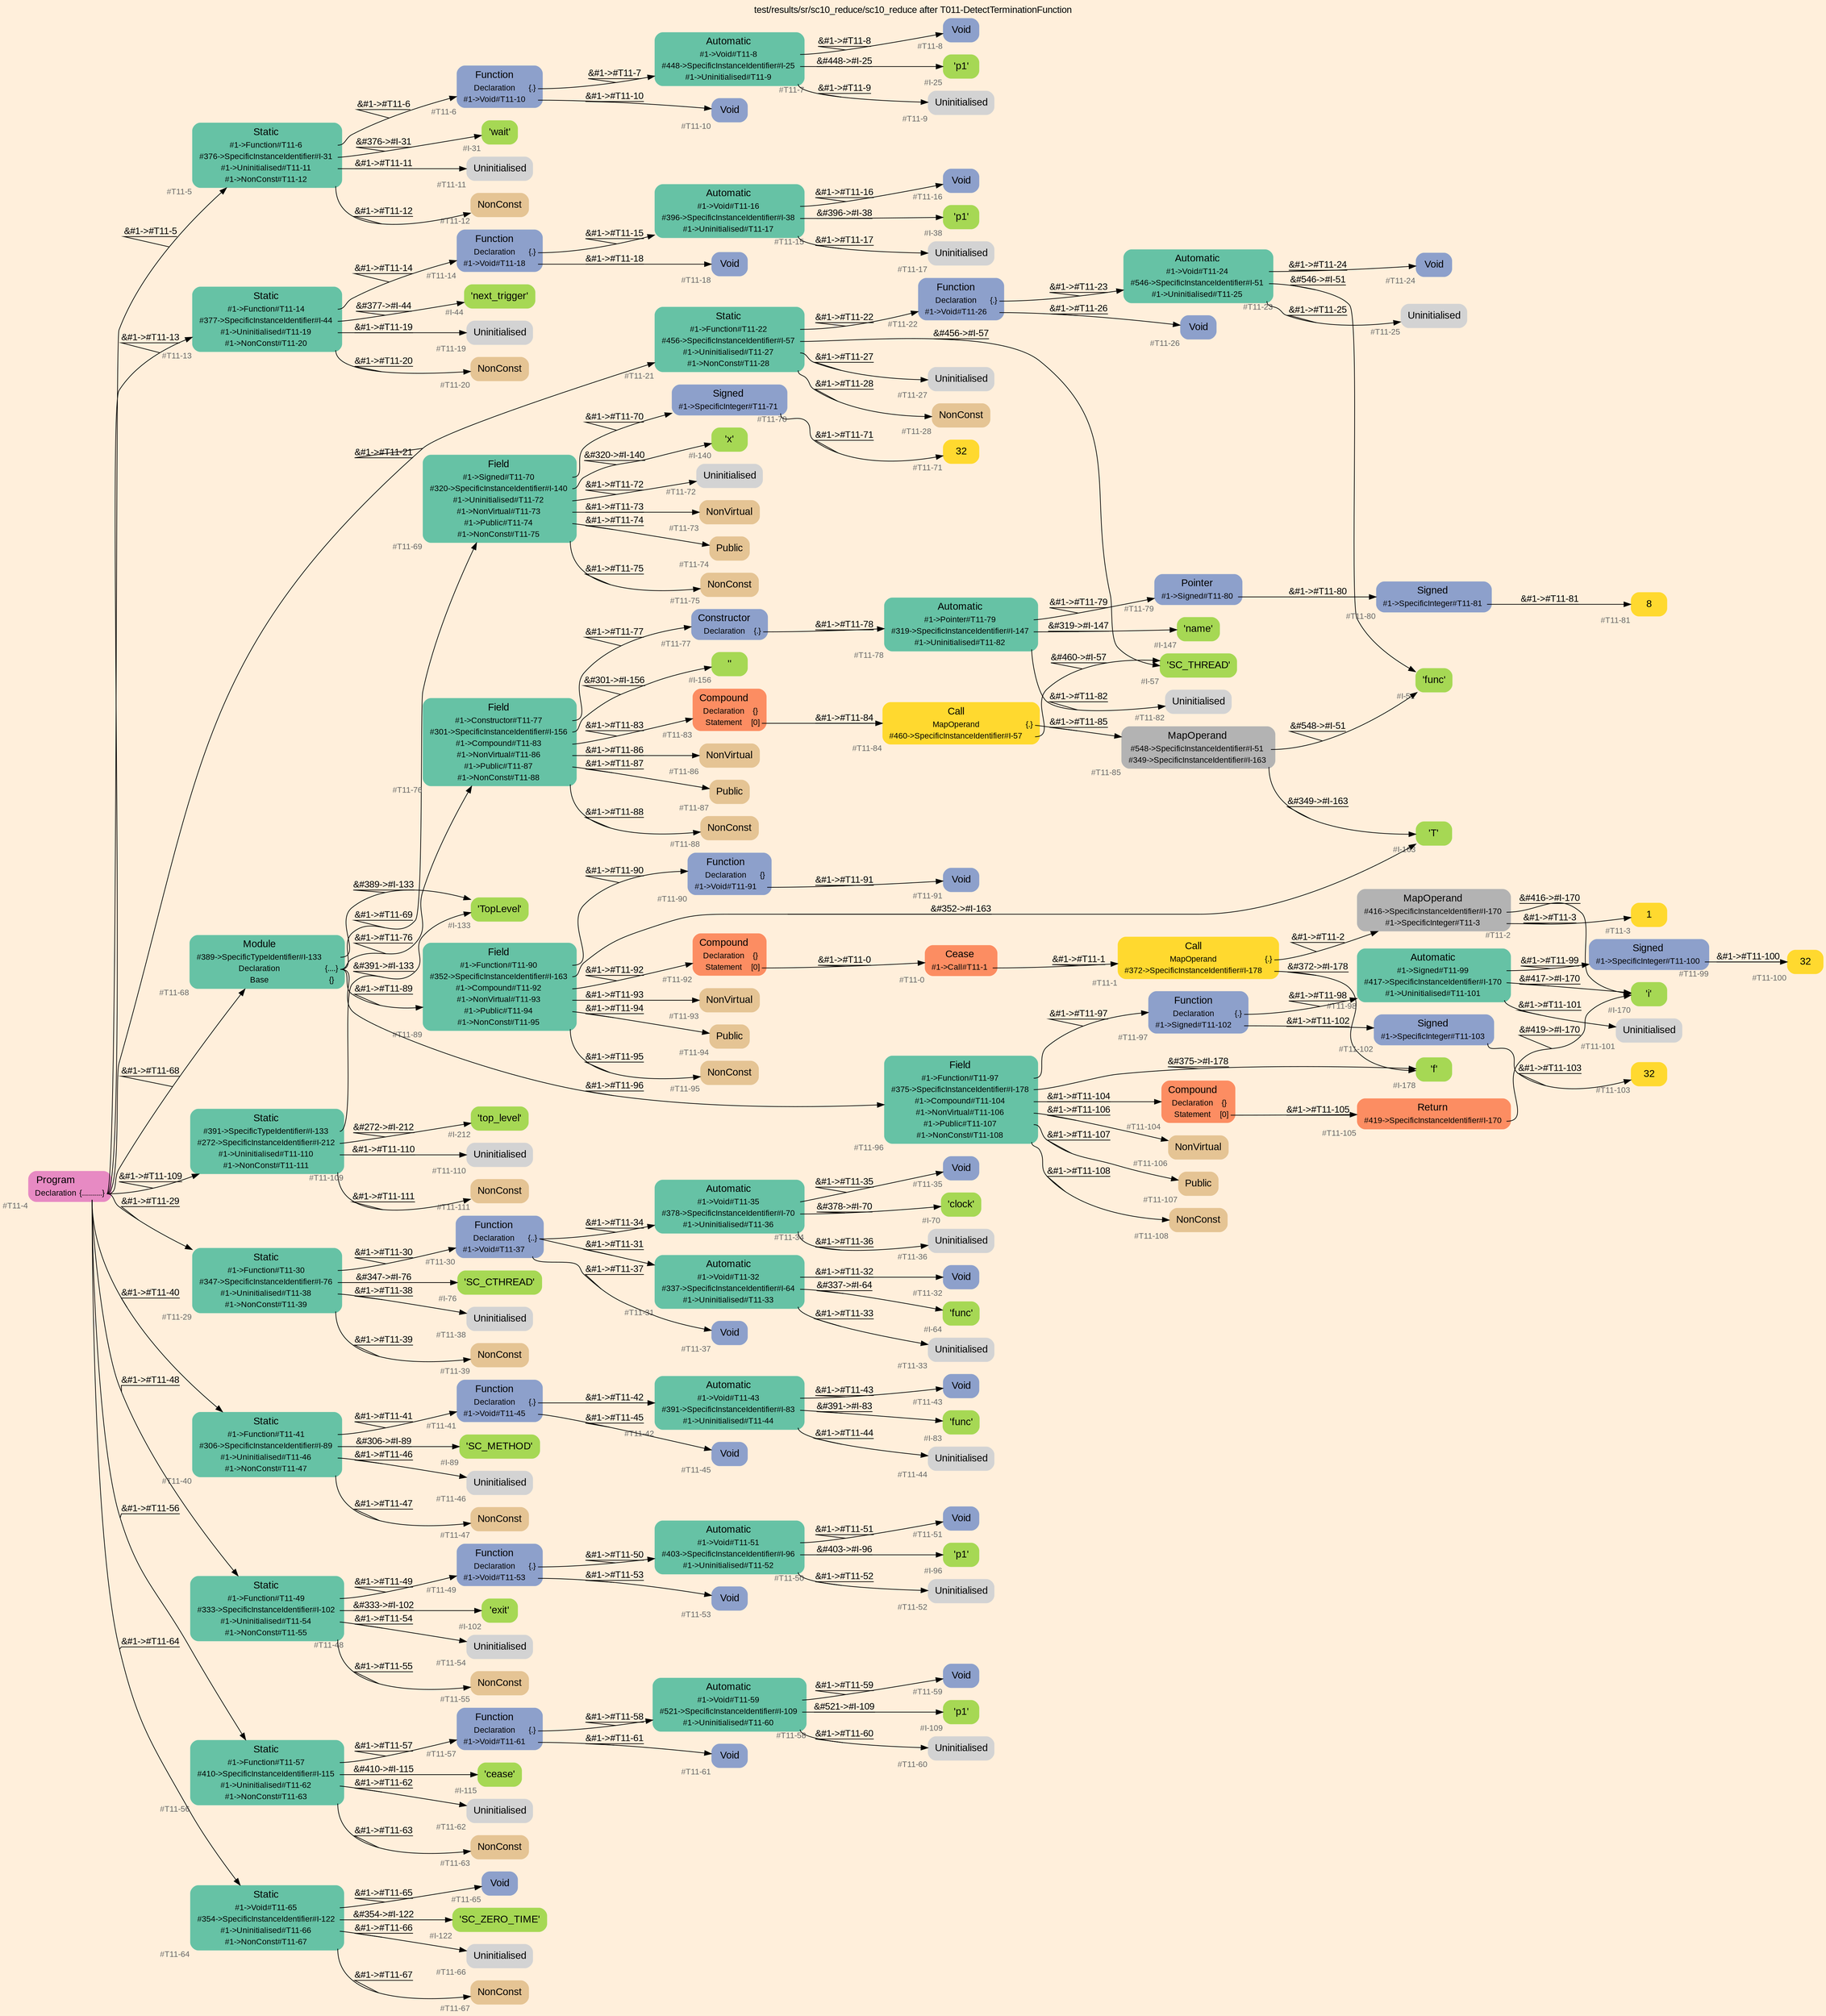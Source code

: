 digraph "test/results/sr/sc10_reduce/sc10_reduce after T011-DetectTerminationFunction" {
label = "test/results/sr/sc10_reduce/sc10_reduce after T011-DetectTerminationFunction"
labelloc = t
graph [
    rankdir = "LR"
    ranksep = 0.3
    bgcolor = antiquewhite1
    color = black
    fontcolor = black
    fontname = "Arial"
];
node [
    fontname = "Arial"
];
edge [
    fontname = "Arial"
];

// -------------------- node figure --------------------
// -------- block #T11-4 ----------
"#T11-4" [
    fillcolor = "/set28/4"
    xlabel = "#T11-4"
    fontsize = "12"
    fontcolor = grey40
    shape = "plaintext"
    label = <<TABLE BORDER="0" CELLBORDER="0" CELLSPACING="0">
     <TR><TD><FONT COLOR="black" POINT-SIZE="15">Program</FONT></TD></TR>
     <TR><TD><FONT COLOR="black" POINT-SIZE="12">Declaration</FONT></TD><TD PORT="port0"><FONT COLOR="black" POINT-SIZE="12">{..........}</FONT></TD></TR>
    </TABLE>>
    style = "rounded,filled"
];

// -------- block #T11-5 ----------
"#T11-5" [
    fillcolor = "/set28/1"
    xlabel = "#T11-5"
    fontsize = "12"
    fontcolor = grey40
    shape = "plaintext"
    label = <<TABLE BORDER="0" CELLBORDER="0" CELLSPACING="0">
     <TR><TD><FONT COLOR="black" POINT-SIZE="15">Static</FONT></TD></TR>
     <TR><TD><FONT COLOR="black" POINT-SIZE="12">#1-&gt;Function#T11-6</FONT></TD><TD PORT="port0"></TD></TR>
     <TR><TD><FONT COLOR="black" POINT-SIZE="12">#376-&gt;SpecificInstanceIdentifier#I-31</FONT></TD><TD PORT="port1"></TD></TR>
     <TR><TD><FONT COLOR="black" POINT-SIZE="12">#1-&gt;Uninitialised#T11-11</FONT></TD><TD PORT="port2"></TD></TR>
     <TR><TD><FONT COLOR="black" POINT-SIZE="12">#1-&gt;NonConst#T11-12</FONT></TD><TD PORT="port3"></TD></TR>
    </TABLE>>
    style = "rounded,filled"
];

// -------- block #T11-6 ----------
"#T11-6" [
    fillcolor = "/set28/3"
    xlabel = "#T11-6"
    fontsize = "12"
    fontcolor = grey40
    shape = "plaintext"
    label = <<TABLE BORDER="0" CELLBORDER="0" CELLSPACING="0">
     <TR><TD><FONT COLOR="black" POINT-SIZE="15">Function</FONT></TD></TR>
     <TR><TD><FONT COLOR="black" POINT-SIZE="12">Declaration</FONT></TD><TD PORT="port0"><FONT COLOR="black" POINT-SIZE="12">{.}</FONT></TD></TR>
     <TR><TD><FONT COLOR="black" POINT-SIZE="12">#1-&gt;Void#T11-10</FONT></TD><TD PORT="port1"></TD></TR>
    </TABLE>>
    style = "rounded,filled"
];

// -------- block #T11-7 ----------
"#T11-7" [
    fillcolor = "/set28/1"
    xlabel = "#T11-7"
    fontsize = "12"
    fontcolor = grey40
    shape = "plaintext"
    label = <<TABLE BORDER="0" CELLBORDER="0" CELLSPACING="0">
     <TR><TD><FONT COLOR="black" POINT-SIZE="15">Automatic</FONT></TD></TR>
     <TR><TD><FONT COLOR="black" POINT-SIZE="12">#1-&gt;Void#T11-8</FONT></TD><TD PORT="port0"></TD></TR>
     <TR><TD><FONT COLOR="black" POINT-SIZE="12">#448-&gt;SpecificInstanceIdentifier#I-25</FONT></TD><TD PORT="port1"></TD></TR>
     <TR><TD><FONT COLOR="black" POINT-SIZE="12">#1-&gt;Uninitialised#T11-9</FONT></TD><TD PORT="port2"></TD></TR>
    </TABLE>>
    style = "rounded,filled"
];

// -------- block #T11-8 ----------
"#T11-8" [
    fillcolor = "/set28/3"
    xlabel = "#T11-8"
    fontsize = "12"
    fontcolor = grey40
    shape = "plaintext"
    label = <<TABLE BORDER="0" CELLBORDER="0" CELLSPACING="0">
     <TR><TD><FONT COLOR="black" POINT-SIZE="15">Void</FONT></TD></TR>
    </TABLE>>
    style = "rounded,filled"
];

// -------- block #I-25 ----------
"#I-25" [
    fillcolor = "/set28/5"
    xlabel = "#I-25"
    fontsize = "12"
    fontcolor = grey40
    shape = "plaintext"
    label = <<TABLE BORDER="0" CELLBORDER="0" CELLSPACING="0">
     <TR><TD><FONT COLOR="black" POINT-SIZE="15">'p1'</FONT></TD></TR>
    </TABLE>>
    style = "rounded,filled"
];

// -------- block #T11-9 ----------
"#T11-9" [
    xlabel = "#T11-9"
    fontsize = "12"
    fontcolor = grey40
    shape = "plaintext"
    label = <<TABLE BORDER="0" CELLBORDER="0" CELLSPACING="0">
     <TR><TD><FONT COLOR="black" POINT-SIZE="15">Uninitialised</FONT></TD></TR>
    </TABLE>>
    style = "rounded,filled"
];

// -------- block #T11-10 ----------
"#T11-10" [
    fillcolor = "/set28/3"
    xlabel = "#T11-10"
    fontsize = "12"
    fontcolor = grey40
    shape = "plaintext"
    label = <<TABLE BORDER="0" CELLBORDER="0" CELLSPACING="0">
     <TR><TD><FONT COLOR="black" POINT-SIZE="15">Void</FONT></TD></TR>
    </TABLE>>
    style = "rounded,filled"
];

// -------- block #I-31 ----------
"#I-31" [
    fillcolor = "/set28/5"
    xlabel = "#I-31"
    fontsize = "12"
    fontcolor = grey40
    shape = "plaintext"
    label = <<TABLE BORDER="0" CELLBORDER="0" CELLSPACING="0">
     <TR><TD><FONT COLOR="black" POINT-SIZE="15">'wait'</FONT></TD></TR>
    </TABLE>>
    style = "rounded,filled"
];

// -------- block #T11-11 ----------
"#T11-11" [
    xlabel = "#T11-11"
    fontsize = "12"
    fontcolor = grey40
    shape = "plaintext"
    label = <<TABLE BORDER="0" CELLBORDER="0" CELLSPACING="0">
     <TR><TD><FONT COLOR="black" POINT-SIZE="15">Uninitialised</FONT></TD></TR>
    </TABLE>>
    style = "rounded,filled"
];

// -------- block #T11-12 ----------
"#T11-12" [
    fillcolor = "/set28/7"
    xlabel = "#T11-12"
    fontsize = "12"
    fontcolor = grey40
    shape = "plaintext"
    label = <<TABLE BORDER="0" CELLBORDER="0" CELLSPACING="0">
     <TR><TD><FONT COLOR="black" POINT-SIZE="15">NonConst</FONT></TD></TR>
    </TABLE>>
    style = "rounded,filled"
];

// -------- block #T11-13 ----------
"#T11-13" [
    fillcolor = "/set28/1"
    xlabel = "#T11-13"
    fontsize = "12"
    fontcolor = grey40
    shape = "plaintext"
    label = <<TABLE BORDER="0" CELLBORDER="0" CELLSPACING="0">
     <TR><TD><FONT COLOR="black" POINT-SIZE="15">Static</FONT></TD></TR>
     <TR><TD><FONT COLOR="black" POINT-SIZE="12">#1-&gt;Function#T11-14</FONT></TD><TD PORT="port0"></TD></TR>
     <TR><TD><FONT COLOR="black" POINT-SIZE="12">#377-&gt;SpecificInstanceIdentifier#I-44</FONT></TD><TD PORT="port1"></TD></TR>
     <TR><TD><FONT COLOR="black" POINT-SIZE="12">#1-&gt;Uninitialised#T11-19</FONT></TD><TD PORT="port2"></TD></TR>
     <TR><TD><FONT COLOR="black" POINT-SIZE="12">#1-&gt;NonConst#T11-20</FONT></TD><TD PORT="port3"></TD></TR>
    </TABLE>>
    style = "rounded,filled"
];

// -------- block #T11-14 ----------
"#T11-14" [
    fillcolor = "/set28/3"
    xlabel = "#T11-14"
    fontsize = "12"
    fontcolor = grey40
    shape = "plaintext"
    label = <<TABLE BORDER="0" CELLBORDER="0" CELLSPACING="0">
     <TR><TD><FONT COLOR="black" POINT-SIZE="15">Function</FONT></TD></TR>
     <TR><TD><FONT COLOR="black" POINT-SIZE="12">Declaration</FONT></TD><TD PORT="port0"><FONT COLOR="black" POINT-SIZE="12">{.}</FONT></TD></TR>
     <TR><TD><FONT COLOR="black" POINT-SIZE="12">#1-&gt;Void#T11-18</FONT></TD><TD PORT="port1"></TD></TR>
    </TABLE>>
    style = "rounded,filled"
];

// -------- block #T11-15 ----------
"#T11-15" [
    fillcolor = "/set28/1"
    xlabel = "#T11-15"
    fontsize = "12"
    fontcolor = grey40
    shape = "plaintext"
    label = <<TABLE BORDER="0" CELLBORDER="0" CELLSPACING="0">
     <TR><TD><FONT COLOR="black" POINT-SIZE="15">Automatic</FONT></TD></TR>
     <TR><TD><FONT COLOR="black" POINT-SIZE="12">#1-&gt;Void#T11-16</FONT></TD><TD PORT="port0"></TD></TR>
     <TR><TD><FONT COLOR="black" POINT-SIZE="12">#396-&gt;SpecificInstanceIdentifier#I-38</FONT></TD><TD PORT="port1"></TD></TR>
     <TR><TD><FONT COLOR="black" POINT-SIZE="12">#1-&gt;Uninitialised#T11-17</FONT></TD><TD PORT="port2"></TD></TR>
    </TABLE>>
    style = "rounded,filled"
];

// -------- block #T11-16 ----------
"#T11-16" [
    fillcolor = "/set28/3"
    xlabel = "#T11-16"
    fontsize = "12"
    fontcolor = grey40
    shape = "plaintext"
    label = <<TABLE BORDER="0" CELLBORDER="0" CELLSPACING="0">
     <TR><TD><FONT COLOR="black" POINT-SIZE="15">Void</FONT></TD></TR>
    </TABLE>>
    style = "rounded,filled"
];

// -------- block #I-38 ----------
"#I-38" [
    fillcolor = "/set28/5"
    xlabel = "#I-38"
    fontsize = "12"
    fontcolor = grey40
    shape = "plaintext"
    label = <<TABLE BORDER="0" CELLBORDER="0" CELLSPACING="0">
     <TR><TD><FONT COLOR="black" POINT-SIZE="15">'p1'</FONT></TD></TR>
    </TABLE>>
    style = "rounded,filled"
];

// -------- block #T11-17 ----------
"#T11-17" [
    xlabel = "#T11-17"
    fontsize = "12"
    fontcolor = grey40
    shape = "plaintext"
    label = <<TABLE BORDER="0" CELLBORDER="0" CELLSPACING="0">
     <TR><TD><FONT COLOR="black" POINT-SIZE="15">Uninitialised</FONT></TD></TR>
    </TABLE>>
    style = "rounded,filled"
];

// -------- block #T11-18 ----------
"#T11-18" [
    fillcolor = "/set28/3"
    xlabel = "#T11-18"
    fontsize = "12"
    fontcolor = grey40
    shape = "plaintext"
    label = <<TABLE BORDER="0" CELLBORDER="0" CELLSPACING="0">
     <TR><TD><FONT COLOR="black" POINT-SIZE="15">Void</FONT></TD></TR>
    </TABLE>>
    style = "rounded,filled"
];

// -------- block #I-44 ----------
"#I-44" [
    fillcolor = "/set28/5"
    xlabel = "#I-44"
    fontsize = "12"
    fontcolor = grey40
    shape = "plaintext"
    label = <<TABLE BORDER="0" CELLBORDER="0" CELLSPACING="0">
     <TR><TD><FONT COLOR="black" POINT-SIZE="15">'next_trigger'</FONT></TD></TR>
    </TABLE>>
    style = "rounded,filled"
];

// -------- block #T11-19 ----------
"#T11-19" [
    xlabel = "#T11-19"
    fontsize = "12"
    fontcolor = grey40
    shape = "plaintext"
    label = <<TABLE BORDER="0" CELLBORDER="0" CELLSPACING="0">
     <TR><TD><FONT COLOR="black" POINT-SIZE="15">Uninitialised</FONT></TD></TR>
    </TABLE>>
    style = "rounded,filled"
];

// -------- block #T11-20 ----------
"#T11-20" [
    fillcolor = "/set28/7"
    xlabel = "#T11-20"
    fontsize = "12"
    fontcolor = grey40
    shape = "plaintext"
    label = <<TABLE BORDER="0" CELLBORDER="0" CELLSPACING="0">
     <TR><TD><FONT COLOR="black" POINT-SIZE="15">NonConst</FONT></TD></TR>
    </TABLE>>
    style = "rounded,filled"
];

// -------- block #T11-21 ----------
"#T11-21" [
    fillcolor = "/set28/1"
    xlabel = "#T11-21"
    fontsize = "12"
    fontcolor = grey40
    shape = "plaintext"
    label = <<TABLE BORDER="0" CELLBORDER="0" CELLSPACING="0">
     <TR><TD><FONT COLOR="black" POINT-SIZE="15">Static</FONT></TD></TR>
     <TR><TD><FONT COLOR="black" POINT-SIZE="12">#1-&gt;Function#T11-22</FONT></TD><TD PORT="port0"></TD></TR>
     <TR><TD><FONT COLOR="black" POINT-SIZE="12">#456-&gt;SpecificInstanceIdentifier#I-57</FONT></TD><TD PORT="port1"></TD></TR>
     <TR><TD><FONT COLOR="black" POINT-SIZE="12">#1-&gt;Uninitialised#T11-27</FONT></TD><TD PORT="port2"></TD></TR>
     <TR><TD><FONT COLOR="black" POINT-SIZE="12">#1-&gt;NonConst#T11-28</FONT></TD><TD PORT="port3"></TD></TR>
    </TABLE>>
    style = "rounded,filled"
];

// -------- block #T11-22 ----------
"#T11-22" [
    fillcolor = "/set28/3"
    xlabel = "#T11-22"
    fontsize = "12"
    fontcolor = grey40
    shape = "plaintext"
    label = <<TABLE BORDER="0" CELLBORDER="0" CELLSPACING="0">
     <TR><TD><FONT COLOR="black" POINT-SIZE="15">Function</FONT></TD></TR>
     <TR><TD><FONT COLOR="black" POINT-SIZE="12">Declaration</FONT></TD><TD PORT="port0"><FONT COLOR="black" POINT-SIZE="12">{.}</FONT></TD></TR>
     <TR><TD><FONT COLOR="black" POINT-SIZE="12">#1-&gt;Void#T11-26</FONT></TD><TD PORT="port1"></TD></TR>
    </TABLE>>
    style = "rounded,filled"
];

// -------- block #T11-23 ----------
"#T11-23" [
    fillcolor = "/set28/1"
    xlabel = "#T11-23"
    fontsize = "12"
    fontcolor = grey40
    shape = "plaintext"
    label = <<TABLE BORDER="0" CELLBORDER="0" CELLSPACING="0">
     <TR><TD><FONT COLOR="black" POINT-SIZE="15">Automatic</FONT></TD></TR>
     <TR><TD><FONT COLOR="black" POINT-SIZE="12">#1-&gt;Void#T11-24</FONT></TD><TD PORT="port0"></TD></TR>
     <TR><TD><FONT COLOR="black" POINT-SIZE="12">#546-&gt;SpecificInstanceIdentifier#I-51</FONT></TD><TD PORT="port1"></TD></TR>
     <TR><TD><FONT COLOR="black" POINT-SIZE="12">#1-&gt;Uninitialised#T11-25</FONT></TD><TD PORT="port2"></TD></TR>
    </TABLE>>
    style = "rounded,filled"
];

// -------- block #T11-24 ----------
"#T11-24" [
    fillcolor = "/set28/3"
    xlabel = "#T11-24"
    fontsize = "12"
    fontcolor = grey40
    shape = "plaintext"
    label = <<TABLE BORDER="0" CELLBORDER="0" CELLSPACING="0">
     <TR><TD><FONT COLOR="black" POINT-SIZE="15">Void</FONT></TD></TR>
    </TABLE>>
    style = "rounded,filled"
];

// -------- block #I-51 ----------
"#I-51" [
    fillcolor = "/set28/5"
    xlabel = "#I-51"
    fontsize = "12"
    fontcolor = grey40
    shape = "plaintext"
    label = <<TABLE BORDER="0" CELLBORDER="0" CELLSPACING="0">
     <TR><TD><FONT COLOR="black" POINT-SIZE="15">'func'</FONT></TD></TR>
    </TABLE>>
    style = "rounded,filled"
];

// -------- block #T11-25 ----------
"#T11-25" [
    xlabel = "#T11-25"
    fontsize = "12"
    fontcolor = grey40
    shape = "plaintext"
    label = <<TABLE BORDER="0" CELLBORDER="0" CELLSPACING="0">
     <TR><TD><FONT COLOR="black" POINT-SIZE="15">Uninitialised</FONT></TD></TR>
    </TABLE>>
    style = "rounded,filled"
];

// -------- block #T11-26 ----------
"#T11-26" [
    fillcolor = "/set28/3"
    xlabel = "#T11-26"
    fontsize = "12"
    fontcolor = grey40
    shape = "plaintext"
    label = <<TABLE BORDER="0" CELLBORDER="0" CELLSPACING="0">
     <TR><TD><FONT COLOR="black" POINT-SIZE="15">Void</FONT></TD></TR>
    </TABLE>>
    style = "rounded,filled"
];

// -------- block #I-57 ----------
"#I-57" [
    fillcolor = "/set28/5"
    xlabel = "#I-57"
    fontsize = "12"
    fontcolor = grey40
    shape = "plaintext"
    label = <<TABLE BORDER="0" CELLBORDER="0" CELLSPACING="0">
     <TR><TD><FONT COLOR="black" POINT-SIZE="15">'SC_THREAD'</FONT></TD></TR>
    </TABLE>>
    style = "rounded,filled"
];

// -------- block #T11-27 ----------
"#T11-27" [
    xlabel = "#T11-27"
    fontsize = "12"
    fontcolor = grey40
    shape = "plaintext"
    label = <<TABLE BORDER="0" CELLBORDER="0" CELLSPACING="0">
     <TR><TD><FONT COLOR="black" POINT-SIZE="15">Uninitialised</FONT></TD></TR>
    </TABLE>>
    style = "rounded,filled"
];

// -------- block #T11-28 ----------
"#T11-28" [
    fillcolor = "/set28/7"
    xlabel = "#T11-28"
    fontsize = "12"
    fontcolor = grey40
    shape = "plaintext"
    label = <<TABLE BORDER="0" CELLBORDER="0" CELLSPACING="0">
     <TR><TD><FONT COLOR="black" POINT-SIZE="15">NonConst</FONT></TD></TR>
    </TABLE>>
    style = "rounded,filled"
];

// -------- block #T11-29 ----------
"#T11-29" [
    fillcolor = "/set28/1"
    xlabel = "#T11-29"
    fontsize = "12"
    fontcolor = grey40
    shape = "plaintext"
    label = <<TABLE BORDER="0" CELLBORDER="0" CELLSPACING="0">
     <TR><TD><FONT COLOR="black" POINT-SIZE="15">Static</FONT></TD></TR>
     <TR><TD><FONT COLOR="black" POINT-SIZE="12">#1-&gt;Function#T11-30</FONT></TD><TD PORT="port0"></TD></TR>
     <TR><TD><FONT COLOR="black" POINT-SIZE="12">#347-&gt;SpecificInstanceIdentifier#I-76</FONT></TD><TD PORT="port1"></TD></TR>
     <TR><TD><FONT COLOR="black" POINT-SIZE="12">#1-&gt;Uninitialised#T11-38</FONT></TD><TD PORT="port2"></TD></TR>
     <TR><TD><FONT COLOR="black" POINT-SIZE="12">#1-&gt;NonConst#T11-39</FONT></TD><TD PORT="port3"></TD></TR>
    </TABLE>>
    style = "rounded,filled"
];

// -------- block #T11-30 ----------
"#T11-30" [
    fillcolor = "/set28/3"
    xlabel = "#T11-30"
    fontsize = "12"
    fontcolor = grey40
    shape = "plaintext"
    label = <<TABLE BORDER="0" CELLBORDER="0" CELLSPACING="0">
     <TR><TD><FONT COLOR="black" POINT-SIZE="15">Function</FONT></TD></TR>
     <TR><TD><FONT COLOR="black" POINT-SIZE="12">Declaration</FONT></TD><TD PORT="port0"><FONT COLOR="black" POINT-SIZE="12">{..}</FONT></TD></TR>
     <TR><TD><FONT COLOR="black" POINT-SIZE="12">#1-&gt;Void#T11-37</FONT></TD><TD PORT="port1"></TD></TR>
    </TABLE>>
    style = "rounded,filled"
];

// -------- block #T11-31 ----------
"#T11-31" [
    fillcolor = "/set28/1"
    xlabel = "#T11-31"
    fontsize = "12"
    fontcolor = grey40
    shape = "plaintext"
    label = <<TABLE BORDER="0" CELLBORDER="0" CELLSPACING="0">
     <TR><TD><FONT COLOR="black" POINT-SIZE="15">Automatic</FONT></TD></TR>
     <TR><TD><FONT COLOR="black" POINT-SIZE="12">#1-&gt;Void#T11-32</FONT></TD><TD PORT="port0"></TD></TR>
     <TR><TD><FONT COLOR="black" POINT-SIZE="12">#337-&gt;SpecificInstanceIdentifier#I-64</FONT></TD><TD PORT="port1"></TD></TR>
     <TR><TD><FONT COLOR="black" POINT-SIZE="12">#1-&gt;Uninitialised#T11-33</FONT></TD><TD PORT="port2"></TD></TR>
    </TABLE>>
    style = "rounded,filled"
];

// -------- block #T11-32 ----------
"#T11-32" [
    fillcolor = "/set28/3"
    xlabel = "#T11-32"
    fontsize = "12"
    fontcolor = grey40
    shape = "plaintext"
    label = <<TABLE BORDER="0" CELLBORDER="0" CELLSPACING="0">
     <TR><TD><FONT COLOR="black" POINT-SIZE="15">Void</FONT></TD></TR>
    </TABLE>>
    style = "rounded,filled"
];

// -------- block #I-64 ----------
"#I-64" [
    fillcolor = "/set28/5"
    xlabel = "#I-64"
    fontsize = "12"
    fontcolor = grey40
    shape = "plaintext"
    label = <<TABLE BORDER="0" CELLBORDER="0" CELLSPACING="0">
     <TR><TD><FONT COLOR="black" POINT-SIZE="15">'func'</FONT></TD></TR>
    </TABLE>>
    style = "rounded,filled"
];

// -------- block #T11-33 ----------
"#T11-33" [
    xlabel = "#T11-33"
    fontsize = "12"
    fontcolor = grey40
    shape = "plaintext"
    label = <<TABLE BORDER="0" CELLBORDER="0" CELLSPACING="0">
     <TR><TD><FONT COLOR="black" POINT-SIZE="15">Uninitialised</FONT></TD></TR>
    </TABLE>>
    style = "rounded,filled"
];

// -------- block #T11-34 ----------
"#T11-34" [
    fillcolor = "/set28/1"
    xlabel = "#T11-34"
    fontsize = "12"
    fontcolor = grey40
    shape = "plaintext"
    label = <<TABLE BORDER="0" CELLBORDER="0" CELLSPACING="0">
     <TR><TD><FONT COLOR="black" POINT-SIZE="15">Automatic</FONT></TD></TR>
     <TR><TD><FONT COLOR="black" POINT-SIZE="12">#1-&gt;Void#T11-35</FONT></TD><TD PORT="port0"></TD></TR>
     <TR><TD><FONT COLOR="black" POINT-SIZE="12">#378-&gt;SpecificInstanceIdentifier#I-70</FONT></TD><TD PORT="port1"></TD></TR>
     <TR><TD><FONT COLOR="black" POINT-SIZE="12">#1-&gt;Uninitialised#T11-36</FONT></TD><TD PORT="port2"></TD></TR>
    </TABLE>>
    style = "rounded,filled"
];

// -------- block #T11-35 ----------
"#T11-35" [
    fillcolor = "/set28/3"
    xlabel = "#T11-35"
    fontsize = "12"
    fontcolor = grey40
    shape = "plaintext"
    label = <<TABLE BORDER="0" CELLBORDER="0" CELLSPACING="0">
     <TR><TD><FONT COLOR="black" POINT-SIZE="15">Void</FONT></TD></TR>
    </TABLE>>
    style = "rounded,filled"
];

// -------- block #I-70 ----------
"#I-70" [
    fillcolor = "/set28/5"
    xlabel = "#I-70"
    fontsize = "12"
    fontcolor = grey40
    shape = "plaintext"
    label = <<TABLE BORDER="0" CELLBORDER="0" CELLSPACING="0">
     <TR><TD><FONT COLOR="black" POINT-SIZE="15">'clock'</FONT></TD></TR>
    </TABLE>>
    style = "rounded,filled"
];

// -------- block #T11-36 ----------
"#T11-36" [
    xlabel = "#T11-36"
    fontsize = "12"
    fontcolor = grey40
    shape = "plaintext"
    label = <<TABLE BORDER="0" CELLBORDER="0" CELLSPACING="0">
     <TR><TD><FONT COLOR="black" POINT-SIZE="15">Uninitialised</FONT></TD></TR>
    </TABLE>>
    style = "rounded,filled"
];

// -------- block #T11-37 ----------
"#T11-37" [
    fillcolor = "/set28/3"
    xlabel = "#T11-37"
    fontsize = "12"
    fontcolor = grey40
    shape = "plaintext"
    label = <<TABLE BORDER="0" CELLBORDER="0" CELLSPACING="0">
     <TR><TD><FONT COLOR="black" POINT-SIZE="15">Void</FONT></TD></TR>
    </TABLE>>
    style = "rounded,filled"
];

// -------- block #I-76 ----------
"#I-76" [
    fillcolor = "/set28/5"
    xlabel = "#I-76"
    fontsize = "12"
    fontcolor = grey40
    shape = "plaintext"
    label = <<TABLE BORDER="0" CELLBORDER="0" CELLSPACING="0">
     <TR><TD><FONT COLOR="black" POINT-SIZE="15">'SC_CTHREAD'</FONT></TD></TR>
    </TABLE>>
    style = "rounded,filled"
];

// -------- block #T11-38 ----------
"#T11-38" [
    xlabel = "#T11-38"
    fontsize = "12"
    fontcolor = grey40
    shape = "plaintext"
    label = <<TABLE BORDER="0" CELLBORDER="0" CELLSPACING="0">
     <TR><TD><FONT COLOR="black" POINT-SIZE="15">Uninitialised</FONT></TD></TR>
    </TABLE>>
    style = "rounded,filled"
];

// -------- block #T11-39 ----------
"#T11-39" [
    fillcolor = "/set28/7"
    xlabel = "#T11-39"
    fontsize = "12"
    fontcolor = grey40
    shape = "plaintext"
    label = <<TABLE BORDER="0" CELLBORDER="0" CELLSPACING="0">
     <TR><TD><FONT COLOR="black" POINT-SIZE="15">NonConst</FONT></TD></TR>
    </TABLE>>
    style = "rounded,filled"
];

// -------- block #T11-40 ----------
"#T11-40" [
    fillcolor = "/set28/1"
    xlabel = "#T11-40"
    fontsize = "12"
    fontcolor = grey40
    shape = "plaintext"
    label = <<TABLE BORDER="0" CELLBORDER="0" CELLSPACING="0">
     <TR><TD><FONT COLOR="black" POINT-SIZE="15">Static</FONT></TD></TR>
     <TR><TD><FONT COLOR="black" POINT-SIZE="12">#1-&gt;Function#T11-41</FONT></TD><TD PORT="port0"></TD></TR>
     <TR><TD><FONT COLOR="black" POINT-SIZE="12">#306-&gt;SpecificInstanceIdentifier#I-89</FONT></TD><TD PORT="port1"></TD></TR>
     <TR><TD><FONT COLOR="black" POINT-SIZE="12">#1-&gt;Uninitialised#T11-46</FONT></TD><TD PORT="port2"></TD></TR>
     <TR><TD><FONT COLOR="black" POINT-SIZE="12">#1-&gt;NonConst#T11-47</FONT></TD><TD PORT="port3"></TD></TR>
    </TABLE>>
    style = "rounded,filled"
];

// -------- block #T11-41 ----------
"#T11-41" [
    fillcolor = "/set28/3"
    xlabel = "#T11-41"
    fontsize = "12"
    fontcolor = grey40
    shape = "plaintext"
    label = <<TABLE BORDER="0" CELLBORDER="0" CELLSPACING="0">
     <TR><TD><FONT COLOR="black" POINT-SIZE="15">Function</FONT></TD></TR>
     <TR><TD><FONT COLOR="black" POINT-SIZE="12">Declaration</FONT></TD><TD PORT="port0"><FONT COLOR="black" POINT-SIZE="12">{.}</FONT></TD></TR>
     <TR><TD><FONT COLOR="black" POINT-SIZE="12">#1-&gt;Void#T11-45</FONT></TD><TD PORT="port1"></TD></TR>
    </TABLE>>
    style = "rounded,filled"
];

// -------- block #T11-42 ----------
"#T11-42" [
    fillcolor = "/set28/1"
    xlabel = "#T11-42"
    fontsize = "12"
    fontcolor = grey40
    shape = "plaintext"
    label = <<TABLE BORDER="0" CELLBORDER="0" CELLSPACING="0">
     <TR><TD><FONT COLOR="black" POINT-SIZE="15">Automatic</FONT></TD></TR>
     <TR><TD><FONT COLOR="black" POINT-SIZE="12">#1-&gt;Void#T11-43</FONT></TD><TD PORT="port0"></TD></TR>
     <TR><TD><FONT COLOR="black" POINT-SIZE="12">#391-&gt;SpecificInstanceIdentifier#I-83</FONT></TD><TD PORT="port1"></TD></TR>
     <TR><TD><FONT COLOR="black" POINT-SIZE="12">#1-&gt;Uninitialised#T11-44</FONT></TD><TD PORT="port2"></TD></TR>
    </TABLE>>
    style = "rounded,filled"
];

// -------- block #T11-43 ----------
"#T11-43" [
    fillcolor = "/set28/3"
    xlabel = "#T11-43"
    fontsize = "12"
    fontcolor = grey40
    shape = "plaintext"
    label = <<TABLE BORDER="0" CELLBORDER="0" CELLSPACING="0">
     <TR><TD><FONT COLOR="black" POINT-SIZE="15">Void</FONT></TD></TR>
    </TABLE>>
    style = "rounded,filled"
];

// -------- block #I-83 ----------
"#I-83" [
    fillcolor = "/set28/5"
    xlabel = "#I-83"
    fontsize = "12"
    fontcolor = grey40
    shape = "plaintext"
    label = <<TABLE BORDER="0" CELLBORDER="0" CELLSPACING="0">
     <TR><TD><FONT COLOR="black" POINT-SIZE="15">'func'</FONT></TD></TR>
    </TABLE>>
    style = "rounded,filled"
];

// -------- block #T11-44 ----------
"#T11-44" [
    xlabel = "#T11-44"
    fontsize = "12"
    fontcolor = grey40
    shape = "plaintext"
    label = <<TABLE BORDER="0" CELLBORDER="0" CELLSPACING="0">
     <TR><TD><FONT COLOR="black" POINT-SIZE="15">Uninitialised</FONT></TD></TR>
    </TABLE>>
    style = "rounded,filled"
];

// -------- block #T11-45 ----------
"#T11-45" [
    fillcolor = "/set28/3"
    xlabel = "#T11-45"
    fontsize = "12"
    fontcolor = grey40
    shape = "plaintext"
    label = <<TABLE BORDER="0" CELLBORDER="0" CELLSPACING="0">
     <TR><TD><FONT COLOR="black" POINT-SIZE="15">Void</FONT></TD></TR>
    </TABLE>>
    style = "rounded,filled"
];

// -------- block #I-89 ----------
"#I-89" [
    fillcolor = "/set28/5"
    xlabel = "#I-89"
    fontsize = "12"
    fontcolor = grey40
    shape = "plaintext"
    label = <<TABLE BORDER="0" CELLBORDER="0" CELLSPACING="0">
     <TR><TD><FONT COLOR="black" POINT-SIZE="15">'SC_METHOD'</FONT></TD></TR>
    </TABLE>>
    style = "rounded,filled"
];

// -------- block #T11-46 ----------
"#T11-46" [
    xlabel = "#T11-46"
    fontsize = "12"
    fontcolor = grey40
    shape = "plaintext"
    label = <<TABLE BORDER="0" CELLBORDER="0" CELLSPACING="0">
     <TR><TD><FONT COLOR="black" POINT-SIZE="15">Uninitialised</FONT></TD></TR>
    </TABLE>>
    style = "rounded,filled"
];

// -------- block #T11-47 ----------
"#T11-47" [
    fillcolor = "/set28/7"
    xlabel = "#T11-47"
    fontsize = "12"
    fontcolor = grey40
    shape = "plaintext"
    label = <<TABLE BORDER="0" CELLBORDER="0" CELLSPACING="0">
     <TR><TD><FONT COLOR="black" POINT-SIZE="15">NonConst</FONT></TD></TR>
    </TABLE>>
    style = "rounded,filled"
];

// -------- block #T11-48 ----------
"#T11-48" [
    fillcolor = "/set28/1"
    xlabel = "#T11-48"
    fontsize = "12"
    fontcolor = grey40
    shape = "plaintext"
    label = <<TABLE BORDER="0" CELLBORDER="0" CELLSPACING="0">
     <TR><TD><FONT COLOR="black" POINT-SIZE="15">Static</FONT></TD></TR>
     <TR><TD><FONT COLOR="black" POINT-SIZE="12">#1-&gt;Function#T11-49</FONT></TD><TD PORT="port0"></TD></TR>
     <TR><TD><FONT COLOR="black" POINT-SIZE="12">#333-&gt;SpecificInstanceIdentifier#I-102</FONT></TD><TD PORT="port1"></TD></TR>
     <TR><TD><FONT COLOR="black" POINT-SIZE="12">#1-&gt;Uninitialised#T11-54</FONT></TD><TD PORT="port2"></TD></TR>
     <TR><TD><FONT COLOR="black" POINT-SIZE="12">#1-&gt;NonConst#T11-55</FONT></TD><TD PORT="port3"></TD></TR>
    </TABLE>>
    style = "rounded,filled"
];

// -------- block #T11-49 ----------
"#T11-49" [
    fillcolor = "/set28/3"
    xlabel = "#T11-49"
    fontsize = "12"
    fontcolor = grey40
    shape = "plaintext"
    label = <<TABLE BORDER="0" CELLBORDER="0" CELLSPACING="0">
     <TR><TD><FONT COLOR="black" POINT-SIZE="15">Function</FONT></TD></TR>
     <TR><TD><FONT COLOR="black" POINT-SIZE="12">Declaration</FONT></TD><TD PORT="port0"><FONT COLOR="black" POINT-SIZE="12">{.}</FONT></TD></TR>
     <TR><TD><FONT COLOR="black" POINT-SIZE="12">#1-&gt;Void#T11-53</FONT></TD><TD PORT="port1"></TD></TR>
    </TABLE>>
    style = "rounded,filled"
];

// -------- block #T11-50 ----------
"#T11-50" [
    fillcolor = "/set28/1"
    xlabel = "#T11-50"
    fontsize = "12"
    fontcolor = grey40
    shape = "plaintext"
    label = <<TABLE BORDER="0" CELLBORDER="0" CELLSPACING="0">
     <TR><TD><FONT COLOR="black" POINT-SIZE="15">Automatic</FONT></TD></TR>
     <TR><TD><FONT COLOR="black" POINT-SIZE="12">#1-&gt;Void#T11-51</FONT></TD><TD PORT="port0"></TD></TR>
     <TR><TD><FONT COLOR="black" POINT-SIZE="12">#403-&gt;SpecificInstanceIdentifier#I-96</FONT></TD><TD PORT="port1"></TD></TR>
     <TR><TD><FONT COLOR="black" POINT-SIZE="12">#1-&gt;Uninitialised#T11-52</FONT></TD><TD PORT="port2"></TD></TR>
    </TABLE>>
    style = "rounded,filled"
];

// -------- block #T11-51 ----------
"#T11-51" [
    fillcolor = "/set28/3"
    xlabel = "#T11-51"
    fontsize = "12"
    fontcolor = grey40
    shape = "plaintext"
    label = <<TABLE BORDER="0" CELLBORDER="0" CELLSPACING="0">
     <TR><TD><FONT COLOR="black" POINT-SIZE="15">Void</FONT></TD></TR>
    </TABLE>>
    style = "rounded,filled"
];

// -------- block #I-96 ----------
"#I-96" [
    fillcolor = "/set28/5"
    xlabel = "#I-96"
    fontsize = "12"
    fontcolor = grey40
    shape = "plaintext"
    label = <<TABLE BORDER="0" CELLBORDER="0" CELLSPACING="0">
     <TR><TD><FONT COLOR="black" POINT-SIZE="15">'p1'</FONT></TD></TR>
    </TABLE>>
    style = "rounded,filled"
];

// -------- block #T11-52 ----------
"#T11-52" [
    xlabel = "#T11-52"
    fontsize = "12"
    fontcolor = grey40
    shape = "plaintext"
    label = <<TABLE BORDER="0" CELLBORDER="0" CELLSPACING="0">
     <TR><TD><FONT COLOR="black" POINT-SIZE="15">Uninitialised</FONT></TD></TR>
    </TABLE>>
    style = "rounded,filled"
];

// -------- block #T11-53 ----------
"#T11-53" [
    fillcolor = "/set28/3"
    xlabel = "#T11-53"
    fontsize = "12"
    fontcolor = grey40
    shape = "plaintext"
    label = <<TABLE BORDER="0" CELLBORDER="0" CELLSPACING="0">
     <TR><TD><FONT COLOR="black" POINT-SIZE="15">Void</FONT></TD></TR>
    </TABLE>>
    style = "rounded,filled"
];

// -------- block #I-102 ----------
"#I-102" [
    fillcolor = "/set28/5"
    xlabel = "#I-102"
    fontsize = "12"
    fontcolor = grey40
    shape = "plaintext"
    label = <<TABLE BORDER="0" CELLBORDER="0" CELLSPACING="0">
     <TR><TD><FONT COLOR="black" POINT-SIZE="15">'exit'</FONT></TD></TR>
    </TABLE>>
    style = "rounded,filled"
];

// -------- block #T11-54 ----------
"#T11-54" [
    xlabel = "#T11-54"
    fontsize = "12"
    fontcolor = grey40
    shape = "plaintext"
    label = <<TABLE BORDER="0" CELLBORDER="0" CELLSPACING="0">
     <TR><TD><FONT COLOR="black" POINT-SIZE="15">Uninitialised</FONT></TD></TR>
    </TABLE>>
    style = "rounded,filled"
];

// -------- block #T11-55 ----------
"#T11-55" [
    fillcolor = "/set28/7"
    xlabel = "#T11-55"
    fontsize = "12"
    fontcolor = grey40
    shape = "plaintext"
    label = <<TABLE BORDER="0" CELLBORDER="0" CELLSPACING="0">
     <TR><TD><FONT COLOR="black" POINT-SIZE="15">NonConst</FONT></TD></TR>
    </TABLE>>
    style = "rounded,filled"
];

// -------- block #T11-56 ----------
"#T11-56" [
    fillcolor = "/set28/1"
    xlabel = "#T11-56"
    fontsize = "12"
    fontcolor = grey40
    shape = "plaintext"
    label = <<TABLE BORDER="0" CELLBORDER="0" CELLSPACING="0">
     <TR><TD><FONT COLOR="black" POINT-SIZE="15">Static</FONT></TD></TR>
     <TR><TD><FONT COLOR="black" POINT-SIZE="12">#1-&gt;Function#T11-57</FONT></TD><TD PORT="port0"></TD></TR>
     <TR><TD><FONT COLOR="black" POINT-SIZE="12">#410-&gt;SpecificInstanceIdentifier#I-115</FONT></TD><TD PORT="port1"></TD></TR>
     <TR><TD><FONT COLOR="black" POINT-SIZE="12">#1-&gt;Uninitialised#T11-62</FONT></TD><TD PORT="port2"></TD></TR>
     <TR><TD><FONT COLOR="black" POINT-SIZE="12">#1-&gt;NonConst#T11-63</FONT></TD><TD PORT="port3"></TD></TR>
    </TABLE>>
    style = "rounded,filled"
];

// -------- block #T11-57 ----------
"#T11-57" [
    fillcolor = "/set28/3"
    xlabel = "#T11-57"
    fontsize = "12"
    fontcolor = grey40
    shape = "plaintext"
    label = <<TABLE BORDER="0" CELLBORDER="0" CELLSPACING="0">
     <TR><TD><FONT COLOR="black" POINT-SIZE="15">Function</FONT></TD></TR>
     <TR><TD><FONT COLOR="black" POINT-SIZE="12">Declaration</FONT></TD><TD PORT="port0"><FONT COLOR="black" POINT-SIZE="12">{.}</FONT></TD></TR>
     <TR><TD><FONT COLOR="black" POINT-SIZE="12">#1-&gt;Void#T11-61</FONT></TD><TD PORT="port1"></TD></TR>
    </TABLE>>
    style = "rounded,filled"
];

// -------- block #T11-58 ----------
"#T11-58" [
    fillcolor = "/set28/1"
    xlabel = "#T11-58"
    fontsize = "12"
    fontcolor = grey40
    shape = "plaintext"
    label = <<TABLE BORDER="0" CELLBORDER="0" CELLSPACING="0">
     <TR><TD><FONT COLOR="black" POINT-SIZE="15">Automatic</FONT></TD></TR>
     <TR><TD><FONT COLOR="black" POINT-SIZE="12">#1-&gt;Void#T11-59</FONT></TD><TD PORT="port0"></TD></TR>
     <TR><TD><FONT COLOR="black" POINT-SIZE="12">#521-&gt;SpecificInstanceIdentifier#I-109</FONT></TD><TD PORT="port1"></TD></TR>
     <TR><TD><FONT COLOR="black" POINT-SIZE="12">#1-&gt;Uninitialised#T11-60</FONT></TD><TD PORT="port2"></TD></TR>
    </TABLE>>
    style = "rounded,filled"
];

// -------- block #T11-59 ----------
"#T11-59" [
    fillcolor = "/set28/3"
    xlabel = "#T11-59"
    fontsize = "12"
    fontcolor = grey40
    shape = "plaintext"
    label = <<TABLE BORDER="0" CELLBORDER="0" CELLSPACING="0">
     <TR><TD><FONT COLOR="black" POINT-SIZE="15">Void</FONT></TD></TR>
    </TABLE>>
    style = "rounded,filled"
];

// -------- block #I-109 ----------
"#I-109" [
    fillcolor = "/set28/5"
    xlabel = "#I-109"
    fontsize = "12"
    fontcolor = grey40
    shape = "plaintext"
    label = <<TABLE BORDER="0" CELLBORDER="0" CELLSPACING="0">
     <TR><TD><FONT COLOR="black" POINT-SIZE="15">'p1'</FONT></TD></TR>
    </TABLE>>
    style = "rounded,filled"
];

// -------- block #T11-60 ----------
"#T11-60" [
    xlabel = "#T11-60"
    fontsize = "12"
    fontcolor = grey40
    shape = "plaintext"
    label = <<TABLE BORDER="0" CELLBORDER="0" CELLSPACING="0">
     <TR><TD><FONT COLOR="black" POINT-SIZE="15">Uninitialised</FONT></TD></TR>
    </TABLE>>
    style = "rounded,filled"
];

// -------- block #T11-61 ----------
"#T11-61" [
    fillcolor = "/set28/3"
    xlabel = "#T11-61"
    fontsize = "12"
    fontcolor = grey40
    shape = "plaintext"
    label = <<TABLE BORDER="0" CELLBORDER="0" CELLSPACING="0">
     <TR><TD><FONT COLOR="black" POINT-SIZE="15">Void</FONT></TD></TR>
    </TABLE>>
    style = "rounded,filled"
];

// -------- block #I-115 ----------
"#I-115" [
    fillcolor = "/set28/5"
    xlabel = "#I-115"
    fontsize = "12"
    fontcolor = grey40
    shape = "plaintext"
    label = <<TABLE BORDER="0" CELLBORDER="0" CELLSPACING="0">
     <TR><TD><FONT COLOR="black" POINT-SIZE="15">'cease'</FONT></TD></TR>
    </TABLE>>
    style = "rounded,filled"
];

// -------- block #T11-62 ----------
"#T11-62" [
    xlabel = "#T11-62"
    fontsize = "12"
    fontcolor = grey40
    shape = "plaintext"
    label = <<TABLE BORDER="0" CELLBORDER="0" CELLSPACING="0">
     <TR><TD><FONT COLOR="black" POINT-SIZE="15">Uninitialised</FONT></TD></TR>
    </TABLE>>
    style = "rounded,filled"
];

// -------- block #T11-63 ----------
"#T11-63" [
    fillcolor = "/set28/7"
    xlabel = "#T11-63"
    fontsize = "12"
    fontcolor = grey40
    shape = "plaintext"
    label = <<TABLE BORDER="0" CELLBORDER="0" CELLSPACING="0">
     <TR><TD><FONT COLOR="black" POINT-SIZE="15">NonConst</FONT></TD></TR>
    </TABLE>>
    style = "rounded,filled"
];

// -------- block #T11-64 ----------
"#T11-64" [
    fillcolor = "/set28/1"
    xlabel = "#T11-64"
    fontsize = "12"
    fontcolor = grey40
    shape = "plaintext"
    label = <<TABLE BORDER="0" CELLBORDER="0" CELLSPACING="0">
     <TR><TD><FONT COLOR="black" POINT-SIZE="15">Static</FONT></TD></TR>
     <TR><TD><FONT COLOR="black" POINT-SIZE="12">#1-&gt;Void#T11-65</FONT></TD><TD PORT="port0"></TD></TR>
     <TR><TD><FONT COLOR="black" POINT-SIZE="12">#354-&gt;SpecificInstanceIdentifier#I-122</FONT></TD><TD PORT="port1"></TD></TR>
     <TR><TD><FONT COLOR="black" POINT-SIZE="12">#1-&gt;Uninitialised#T11-66</FONT></TD><TD PORT="port2"></TD></TR>
     <TR><TD><FONT COLOR="black" POINT-SIZE="12">#1-&gt;NonConst#T11-67</FONT></TD><TD PORT="port3"></TD></TR>
    </TABLE>>
    style = "rounded,filled"
];

// -------- block #T11-65 ----------
"#T11-65" [
    fillcolor = "/set28/3"
    xlabel = "#T11-65"
    fontsize = "12"
    fontcolor = grey40
    shape = "plaintext"
    label = <<TABLE BORDER="0" CELLBORDER="0" CELLSPACING="0">
     <TR><TD><FONT COLOR="black" POINT-SIZE="15">Void</FONT></TD></TR>
    </TABLE>>
    style = "rounded,filled"
];

// -------- block #I-122 ----------
"#I-122" [
    fillcolor = "/set28/5"
    xlabel = "#I-122"
    fontsize = "12"
    fontcolor = grey40
    shape = "plaintext"
    label = <<TABLE BORDER="0" CELLBORDER="0" CELLSPACING="0">
     <TR><TD><FONT COLOR="black" POINT-SIZE="15">'SC_ZERO_TIME'</FONT></TD></TR>
    </TABLE>>
    style = "rounded,filled"
];

// -------- block #T11-66 ----------
"#T11-66" [
    xlabel = "#T11-66"
    fontsize = "12"
    fontcolor = grey40
    shape = "plaintext"
    label = <<TABLE BORDER="0" CELLBORDER="0" CELLSPACING="0">
     <TR><TD><FONT COLOR="black" POINT-SIZE="15">Uninitialised</FONT></TD></TR>
    </TABLE>>
    style = "rounded,filled"
];

// -------- block #T11-67 ----------
"#T11-67" [
    fillcolor = "/set28/7"
    xlabel = "#T11-67"
    fontsize = "12"
    fontcolor = grey40
    shape = "plaintext"
    label = <<TABLE BORDER="0" CELLBORDER="0" CELLSPACING="0">
     <TR><TD><FONT COLOR="black" POINT-SIZE="15">NonConst</FONT></TD></TR>
    </TABLE>>
    style = "rounded,filled"
];

// -------- block #T11-68 ----------
"#T11-68" [
    fillcolor = "/set28/1"
    xlabel = "#T11-68"
    fontsize = "12"
    fontcolor = grey40
    shape = "plaintext"
    label = <<TABLE BORDER="0" CELLBORDER="0" CELLSPACING="0">
     <TR><TD><FONT COLOR="black" POINT-SIZE="15">Module</FONT></TD></TR>
     <TR><TD><FONT COLOR="black" POINT-SIZE="12">#389-&gt;SpecificTypeIdentifier#I-133</FONT></TD><TD PORT="port0"></TD></TR>
     <TR><TD><FONT COLOR="black" POINT-SIZE="12">Declaration</FONT></TD><TD PORT="port1"><FONT COLOR="black" POINT-SIZE="12">{....}</FONT></TD></TR>
     <TR><TD><FONT COLOR="black" POINT-SIZE="12">Base</FONT></TD><TD PORT="port2"><FONT COLOR="black" POINT-SIZE="12">{}</FONT></TD></TR>
    </TABLE>>
    style = "rounded,filled"
];

// -------- block #I-133 ----------
"#I-133" [
    fillcolor = "/set28/5"
    xlabel = "#I-133"
    fontsize = "12"
    fontcolor = grey40
    shape = "plaintext"
    label = <<TABLE BORDER="0" CELLBORDER="0" CELLSPACING="0">
     <TR><TD><FONT COLOR="black" POINT-SIZE="15">'TopLevel'</FONT></TD></TR>
    </TABLE>>
    style = "rounded,filled"
];

// -------- block #T11-69 ----------
"#T11-69" [
    fillcolor = "/set28/1"
    xlabel = "#T11-69"
    fontsize = "12"
    fontcolor = grey40
    shape = "plaintext"
    label = <<TABLE BORDER="0" CELLBORDER="0" CELLSPACING="0">
     <TR><TD><FONT COLOR="black" POINT-SIZE="15">Field</FONT></TD></TR>
     <TR><TD><FONT COLOR="black" POINT-SIZE="12">#1-&gt;Signed#T11-70</FONT></TD><TD PORT="port0"></TD></TR>
     <TR><TD><FONT COLOR="black" POINT-SIZE="12">#320-&gt;SpecificInstanceIdentifier#I-140</FONT></TD><TD PORT="port1"></TD></TR>
     <TR><TD><FONT COLOR="black" POINT-SIZE="12">#1-&gt;Uninitialised#T11-72</FONT></TD><TD PORT="port2"></TD></TR>
     <TR><TD><FONT COLOR="black" POINT-SIZE="12">#1-&gt;NonVirtual#T11-73</FONT></TD><TD PORT="port3"></TD></TR>
     <TR><TD><FONT COLOR="black" POINT-SIZE="12">#1-&gt;Public#T11-74</FONT></TD><TD PORT="port4"></TD></TR>
     <TR><TD><FONT COLOR="black" POINT-SIZE="12">#1-&gt;NonConst#T11-75</FONT></TD><TD PORT="port5"></TD></TR>
    </TABLE>>
    style = "rounded,filled"
];

// -------- block #T11-70 ----------
"#T11-70" [
    fillcolor = "/set28/3"
    xlabel = "#T11-70"
    fontsize = "12"
    fontcolor = grey40
    shape = "plaintext"
    label = <<TABLE BORDER="0" CELLBORDER="0" CELLSPACING="0">
     <TR><TD><FONT COLOR="black" POINT-SIZE="15">Signed</FONT></TD></TR>
     <TR><TD><FONT COLOR="black" POINT-SIZE="12">#1-&gt;SpecificInteger#T11-71</FONT></TD><TD PORT="port0"></TD></TR>
    </TABLE>>
    style = "rounded,filled"
];

// -------- block #T11-71 ----------
"#T11-71" [
    fillcolor = "/set28/6"
    xlabel = "#T11-71"
    fontsize = "12"
    fontcolor = grey40
    shape = "plaintext"
    label = <<TABLE BORDER="0" CELLBORDER="0" CELLSPACING="0">
     <TR><TD><FONT COLOR="black" POINT-SIZE="15">32</FONT></TD></TR>
    </TABLE>>
    style = "rounded,filled"
];

// -------- block #I-140 ----------
"#I-140" [
    fillcolor = "/set28/5"
    xlabel = "#I-140"
    fontsize = "12"
    fontcolor = grey40
    shape = "plaintext"
    label = <<TABLE BORDER="0" CELLBORDER="0" CELLSPACING="0">
     <TR><TD><FONT COLOR="black" POINT-SIZE="15">'x'</FONT></TD></TR>
    </TABLE>>
    style = "rounded,filled"
];

// -------- block #T11-72 ----------
"#T11-72" [
    xlabel = "#T11-72"
    fontsize = "12"
    fontcolor = grey40
    shape = "plaintext"
    label = <<TABLE BORDER="0" CELLBORDER="0" CELLSPACING="0">
     <TR><TD><FONT COLOR="black" POINT-SIZE="15">Uninitialised</FONT></TD></TR>
    </TABLE>>
    style = "rounded,filled"
];

// -------- block #T11-73 ----------
"#T11-73" [
    fillcolor = "/set28/7"
    xlabel = "#T11-73"
    fontsize = "12"
    fontcolor = grey40
    shape = "plaintext"
    label = <<TABLE BORDER="0" CELLBORDER="0" CELLSPACING="0">
     <TR><TD><FONT COLOR="black" POINT-SIZE="15">NonVirtual</FONT></TD></TR>
    </TABLE>>
    style = "rounded,filled"
];

// -------- block #T11-74 ----------
"#T11-74" [
    fillcolor = "/set28/7"
    xlabel = "#T11-74"
    fontsize = "12"
    fontcolor = grey40
    shape = "plaintext"
    label = <<TABLE BORDER="0" CELLBORDER="0" CELLSPACING="0">
     <TR><TD><FONT COLOR="black" POINT-SIZE="15">Public</FONT></TD></TR>
    </TABLE>>
    style = "rounded,filled"
];

// -------- block #T11-75 ----------
"#T11-75" [
    fillcolor = "/set28/7"
    xlabel = "#T11-75"
    fontsize = "12"
    fontcolor = grey40
    shape = "plaintext"
    label = <<TABLE BORDER="0" CELLBORDER="0" CELLSPACING="0">
     <TR><TD><FONT COLOR="black" POINT-SIZE="15">NonConst</FONT></TD></TR>
    </TABLE>>
    style = "rounded,filled"
];

// -------- block #T11-76 ----------
"#T11-76" [
    fillcolor = "/set28/1"
    xlabel = "#T11-76"
    fontsize = "12"
    fontcolor = grey40
    shape = "plaintext"
    label = <<TABLE BORDER="0" CELLBORDER="0" CELLSPACING="0">
     <TR><TD><FONT COLOR="black" POINT-SIZE="15">Field</FONT></TD></TR>
     <TR><TD><FONT COLOR="black" POINT-SIZE="12">#1-&gt;Constructor#T11-77</FONT></TD><TD PORT="port0"></TD></TR>
     <TR><TD><FONT COLOR="black" POINT-SIZE="12">#301-&gt;SpecificInstanceIdentifier#I-156</FONT></TD><TD PORT="port1"></TD></TR>
     <TR><TD><FONT COLOR="black" POINT-SIZE="12">#1-&gt;Compound#T11-83</FONT></TD><TD PORT="port2"></TD></TR>
     <TR><TD><FONT COLOR="black" POINT-SIZE="12">#1-&gt;NonVirtual#T11-86</FONT></TD><TD PORT="port3"></TD></TR>
     <TR><TD><FONT COLOR="black" POINT-SIZE="12">#1-&gt;Public#T11-87</FONT></TD><TD PORT="port4"></TD></TR>
     <TR><TD><FONT COLOR="black" POINT-SIZE="12">#1-&gt;NonConst#T11-88</FONT></TD><TD PORT="port5"></TD></TR>
    </TABLE>>
    style = "rounded,filled"
];

// -------- block #T11-77 ----------
"#T11-77" [
    fillcolor = "/set28/3"
    xlabel = "#T11-77"
    fontsize = "12"
    fontcolor = grey40
    shape = "plaintext"
    label = <<TABLE BORDER="0" CELLBORDER="0" CELLSPACING="0">
     <TR><TD><FONT COLOR="black" POINT-SIZE="15">Constructor</FONT></TD></TR>
     <TR><TD><FONT COLOR="black" POINT-SIZE="12">Declaration</FONT></TD><TD PORT="port0"><FONT COLOR="black" POINT-SIZE="12">{.}</FONT></TD></TR>
    </TABLE>>
    style = "rounded,filled"
];

// -------- block #T11-78 ----------
"#T11-78" [
    fillcolor = "/set28/1"
    xlabel = "#T11-78"
    fontsize = "12"
    fontcolor = grey40
    shape = "plaintext"
    label = <<TABLE BORDER="0" CELLBORDER="0" CELLSPACING="0">
     <TR><TD><FONT COLOR="black" POINT-SIZE="15">Automatic</FONT></TD></TR>
     <TR><TD><FONT COLOR="black" POINT-SIZE="12">#1-&gt;Pointer#T11-79</FONT></TD><TD PORT="port0"></TD></TR>
     <TR><TD><FONT COLOR="black" POINT-SIZE="12">#319-&gt;SpecificInstanceIdentifier#I-147</FONT></TD><TD PORT="port1"></TD></TR>
     <TR><TD><FONT COLOR="black" POINT-SIZE="12">#1-&gt;Uninitialised#T11-82</FONT></TD><TD PORT="port2"></TD></TR>
    </TABLE>>
    style = "rounded,filled"
];

// -------- block #T11-79 ----------
"#T11-79" [
    fillcolor = "/set28/3"
    xlabel = "#T11-79"
    fontsize = "12"
    fontcolor = grey40
    shape = "plaintext"
    label = <<TABLE BORDER="0" CELLBORDER="0" CELLSPACING="0">
     <TR><TD><FONT COLOR="black" POINT-SIZE="15">Pointer</FONT></TD></TR>
     <TR><TD><FONT COLOR="black" POINT-SIZE="12">#1-&gt;Signed#T11-80</FONT></TD><TD PORT="port0"></TD></TR>
    </TABLE>>
    style = "rounded,filled"
];

// -------- block #T11-80 ----------
"#T11-80" [
    fillcolor = "/set28/3"
    xlabel = "#T11-80"
    fontsize = "12"
    fontcolor = grey40
    shape = "plaintext"
    label = <<TABLE BORDER="0" CELLBORDER="0" CELLSPACING="0">
     <TR><TD><FONT COLOR="black" POINT-SIZE="15">Signed</FONT></TD></TR>
     <TR><TD><FONT COLOR="black" POINT-SIZE="12">#1-&gt;SpecificInteger#T11-81</FONT></TD><TD PORT="port0"></TD></TR>
    </TABLE>>
    style = "rounded,filled"
];

// -------- block #T11-81 ----------
"#T11-81" [
    fillcolor = "/set28/6"
    xlabel = "#T11-81"
    fontsize = "12"
    fontcolor = grey40
    shape = "plaintext"
    label = <<TABLE BORDER="0" CELLBORDER="0" CELLSPACING="0">
     <TR><TD><FONT COLOR="black" POINT-SIZE="15">8</FONT></TD></TR>
    </TABLE>>
    style = "rounded,filled"
];

// -------- block #I-147 ----------
"#I-147" [
    fillcolor = "/set28/5"
    xlabel = "#I-147"
    fontsize = "12"
    fontcolor = grey40
    shape = "plaintext"
    label = <<TABLE BORDER="0" CELLBORDER="0" CELLSPACING="0">
     <TR><TD><FONT COLOR="black" POINT-SIZE="15">'name'</FONT></TD></TR>
    </TABLE>>
    style = "rounded,filled"
];

// -------- block #T11-82 ----------
"#T11-82" [
    xlabel = "#T11-82"
    fontsize = "12"
    fontcolor = grey40
    shape = "plaintext"
    label = <<TABLE BORDER="0" CELLBORDER="0" CELLSPACING="0">
     <TR><TD><FONT COLOR="black" POINT-SIZE="15">Uninitialised</FONT></TD></TR>
    </TABLE>>
    style = "rounded,filled"
];

// -------- block #I-156 ----------
"#I-156" [
    fillcolor = "/set28/5"
    xlabel = "#I-156"
    fontsize = "12"
    fontcolor = grey40
    shape = "plaintext"
    label = <<TABLE BORDER="0" CELLBORDER="0" CELLSPACING="0">
     <TR><TD><FONT COLOR="black" POINT-SIZE="15">''</FONT></TD></TR>
    </TABLE>>
    style = "rounded,filled"
];

// -------- block #T11-83 ----------
"#T11-83" [
    fillcolor = "/set28/2"
    xlabel = "#T11-83"
    fontsize = "12"
    fontcolor = grey40
    shape = "plaintext"
    label = <<TABLE BORDER="0" CELLBORDER="0" CELLSPACING="0">
     <TR><TD><FONT COLOR="black" POINT-SIZE="15">Compound</FONT></TD></TR>
     <TR><TD><FONT COLOR="black" POINT-SIZE="12">Declaration</FONT></TD><TD PORT="port0"><FONT COLOR="black" POINT-SIZE="12">{}</FONT></TD></TR>
     <TR><TD><FONT COLOR="black" POINT-SIZE="12">Statement</FONT></TD><TD PORT="port1"><FONT COLOR="black" POINT-SIZE="12">[0]</FONT></TD></TR>
    </TABLE>>
    style = "rounded,filled"
];

// -------- block #T11-84 ----------
"#T11-84" [
    fillcolor = "/set28/6"
    xlabel = "#T11-84"
    fontsize = "12"
    fontcolor = grey40
    shape = "plaintext"
    label = <<TABLE BORDER="0" CELLBORDER="0" CELLSPACING="0">
     <TR><TD><FONT COLOR="black" POINT-SIZE="15">Call</FONT></TD></TR>
     <TR><TD><FONT COLOR="black" POINT-SIZE="12">MapOperand</FONT></TD><TD PORT="port0"><FONT COLOR="black" POINT-SIZE="12">{.}</FONT></TD></TR>
     <TR><TD><FONT COLOR="black" POINT-SIZE="12">#460-&gt;SpecificInstanceIdentifier#I-57</FONT></TD><TD PORT="port1"></TD></TR>
    </TABLE>>
    style = "rounded,filled"
];

// -------- block #T11-85 ----------
"#T11-85" [
    fillcolor = "/set28/8"
    xlabel = "#T11-85"
    fontsize = "12"
    fontcolor = grey40
    shape = "plaintext"
    label = <<TABLE BORDER="0" CELLBORDER="0" CELLSPACING="0">
     <TR><TD><FONT COLOR="black" POINT-SIZE="15">MapOperand</FONT></TD></TR>
     <TR><TD><FONT COLOR="black" POINT-SIZE="12">#548-&gt;SpecificInstanceIdentifier#I-51</FONT></TD><TD PORT="port0"></TD></TR>
     <TR><TD><FONT COLOR="black" POINT-SIZE="12">#349-&gt;SpecificInstanceIdentifier#I-163</FONT></TD><TD PORT="port1"></TD></TR>
    </TABLE>>
    style = "rounded,filled"
];

// -------- block #I-163 ----------
"#I-163" [
    fillcolor = "/set28/5"
    xlabel = "#I-163"
    fontsize = "12"
    fontcolor = grey40
    shape = "plaintext"
    label = <<TABLE BORDER="0" CELLBORDER="0" CELLSPACING="0">
     <TR><TD><FONT COLOR="black" POINT-SIZE="15">'T'</FONT></TD></TR>
    </TABLE>>
    style = "rounded,filled"
];

// -------- block #T11-86 ----------
"#T11-86" [
    fillcolor = "/set28/7"
    xlabel = "#T11-86"
    fontsize = "12"
    fontcolor = grey40
    shape = "plaintext"
    label = <<TABLE BORDER="0" CELLBORDER="0" CELLSPACING="0">
     <TR><TD><FONT COLOR="black" POINT-SIZE="15">NonVirtual</FONT></TD></TR>
    </TABLE>>
    style = "rounded,filled"
];

// -------- block #T11-87 ----------
"#T11-87" [
    fillcolor = "/set28/7"
    xlabel = "#T11-87"
    fontsize = "12"
    fontcolor = grey40
    shape = "plaintext"
    label = <<TABLE BORDER="0" CELLBORDER="0" CELLSPACING="0">
     <TR><TD><FONT COLOR="black" POINT-SIZE="15">Public</FONT></TD></TR>
    </TABLE>>
    style = "rounded,filled"
];

// -------- block #T11-88 ----------
"#T11-88" [
    fillcolor = "/set28/7"
    xlabel = "#T11-88"
    fontsize = "12"
    fontcolor = grey40
    shape = "plaintext"
    label = <<TABLE BORDER="0" CELLBORDER="0" CELLSPACING="0">
     <TR><TD><FONT COLOR="black" POINT-SIZE="15">NonConst</FONT></TD></TR>
    </TABLE>>
    style = "rounded,filled"
];

// -------- block #T11-89 ----------
"#T11-89" [
    fillcolor = "/set28/1"
    xlabel = "#T11-89"
    fontsize = "12"
    fontcolor = grey40
    shape = "plaintext"
    label = <<TABLE BORDER="0" CELLBORDER="0" CELLSPACING="0">
     <TR><TD><FONT COLOR="black" POINT-SIZE="15">Field</FONT></TD></TR>
     <TR><TD><FONT COLOR="black" POINT-SIZE="12">#1-&gt;Function#T11-90</FONT></TD><TD PORT="port0"></TD></TR>
     <TR><TD><FONT COLOR="black" POINT-SIZE="12">#352-&gt;SpecificInstanceIdentifier#I-163</FONT></TD><TD PORT="port1"></TD></TR>
     <TR><TD><FONT COLOR="black" POINT-SIZE="12">#1-&gt;Compound#T11-92</FONT></TD><TD PORT="port2"></TD></TR>
     <TR><TD><FONT COLOR="black" POINT-SIZE="12">#1-&gt;NonVirtual#T11-93</FONT></TD><TD PORT="port3"></TD></TR>
     <TR><TD><FONT COLOR="black" POINT-SIZE="12">#1-&gt;Public#T11-94</FONT></TD><TD PORT="port4"></TD></TR>
     <TR><TD><FONT COLOR="black" POINT-SIZE="12">#1-&gt;NonConst#T11-95</FONT></TD><TD PORT="port5"></TD></TR>
    </TABLE>>
    style = "rounded,filled"
];

// -------- block #T11-90 ----------
"#T11-90" [
    fillcolor = "/set28/3"
    xlabel = "#T11-90"
    fontsize = "12"
    fontcolor = grey40
    shape = "plaintext"
    label = <<TABLE BORDER="0" CELLBORDER="0" CELLSPACING="0">
     <TR><TD><FONT COLOR="black" POINT-SIZE="15">Function</FONT></TD></TR>
     <TR><TD><FONT COLOR="black" POINT-SIZE="12">Declaration</FONT></TD><TD PORT="port0"><FONT COLOR="black" POINT-SIZE="12">{}</FONT></TD></TR>
     <TR><TD><FONT COLOR="black" POINT-SIZE="12">#1-&gt;Void#T11-91</FONT></TD><TD PORT="port1"></TD></TR>
    </TABLE>>
    style = "rounded,filled"
];

// -------- block #T11-91 ----------
"#T11-91" [
    fillcolor = "/set28/3"
    xlabel = "#T11-91"
    fontsize = "12"
    fontcolor = grey40
    shape = "plaintext"
    label = <<TABLE BORDER="0" CELLBORDER="0" CELLSPACING="0">
     <TR><TD><FONT COLOR="black" POINT-SIZE="15">Void</FONT></TD></TR>
    </TABLE>>
    style = "rounded,filled"
];

// -------- block #T11-92 ----------
"#T11-92" [
    fillcolor = "/set28/2"
    xlabel = "#T11-92"
    fontsize = "12"
    fontcolor = grey40
    shape = "plaintext"
    label = <<TABLE BORDER="0" CELLBORDER="0" CELLSPACING="0">
     <TR><TD><FONT COLOR="black" POINT-SIZE="15">Compound</FONT></TD></TR>
     <TR><TD><FONT COLOR="black" POINT-SIZE="12">Declaration</FONT></TD><TD PORT="port0"><FONT COLOR="black" POINT-SIZE="12">{}</FONT></TD></TR>
     <TR><TD><FONT COLOR="black" POINT-SIZE="12">Statement</FONT></TD><TD PORT="port1"><FONT COLOR="black" POINT-SIZE="12">[0]</FONT></TD></TR>
    </TABLE>>
    style = "rounded,filled"
];

// -------- block #T11-0 ----------
"#T11-0" [
    fillcolor = "/set28/2"
    xlabel = "#T11-0"
    fontsize = "12"
    fontcolor = grey40
    shape = "plaintext"
    label = <<TABLE BORDER="0" CELLBORDER="0" CELLSPACING="0">
     <TR><TD><FONT COLOR="black" POINT-SIZE="15">Cease</FONT></TD></TR>
     <TR><TD><FONT COLOR="black" POINT-SIZE="12">#1-&gt;Call#T11-1</FONT></TD><TD PORT="port0"></TD></TR>
    </TABLE>>
    style = "rounded,filled"
];

// -------- block #T11-1 ----------
"#T11-1" [
    fillcolor = "/set28/6"
    xlabel = "#T11-1"
    fontsize = "12"
    fontcolor = grey40
    shape = "plaintext"
    label = <<TABLE BORDER="0" CELLBORDER="0" CELLSPACING="0">
     <TR><TD><FONT COLOR="black" POINT-SIZE="15">Call</FONT></TD></TR>
     <TR><TD><FONT COLOR="black" POINT-SIZE="12">MapOperand</FONT></TD><TD PORT="port0"><FONT COLOR="black" POINT-SIZE="12">{.}</FONT></TD></TR>
     <TR><TD><FONT COLOR="black" POINT-SIZE="12">#372-&gt;SpecificInstanceIdentifier#I-178</FONT></TD><TD PORT="port1"></TD></TR>
    </TABLE>>
    style = "rounded,filled"
];

// -------- block #T11-2 ----------
"#T11-2" [
    fillcolor = "/set28/8"
    xlabel = "#T11-2"
    fontsize = "12"
    fontcolor = grey40
    shape = "plaintext"
    label = <<TABLE BORDER="0" CELLBORDER="0" CELLSPACING="0">
     <TR><TD><FONT COLOR="black" POINT-SIZE="15">MapOperand</FONT></TD></TR>
     <TR><TD><FONT COLOR="black" POINT-SIZE="12">#416-&gt;SpecificInstanceIdentifier#I-170</FONT></TD><TD PORT="port0"></TD></TR>
     <TR><TD><FONT COLOR="black" POINT-SIZE="12">#1-&gt;SpecificInteger#T11-3</FONT></TD><TD PORT="port1"></TD></TR>
    </TABLE>>
    style = "rounded,filled"
];

// -------- block #I-170 ----------
"#I-170" [
    fillcolor = "/set28/5"
    xlabel = "#I-170"
    fontsize = "12"
    fontcolor = grey40
    shape = "plaintext"
    label = <<TABLE BORDER="0" CELLBORDER="0" CELLSPACING="0">
     <TR><TD><FONT COLOR="black" POINT-SIZE="15">'i'</FONT></TD></TR>
    </TABLE>>
    style = "rounded,filled"
];

// -------- block #T11-3 ----------
"#T11-3" [
    fillcolor = "/set28/6"
    xlabel = "#T11-3"
    fontsize = "12"
    fontcolor = grey40
    shape = "plaintext"
    label = <<TABLE BORDER="0" CELLBORDER="0" CELLSPACING="0">
     <TR><TD><FONT COLOR="black" POINT-SIZE="15">1</FONT></TD></TR>
    </TABLE>>
    style = "rounded,filled"
];

// -------- block #I-178 ----------
"#I-178" [
    fillcolor = "/set28/5"
    xlabel = "#I-178"
    fontsize = "12"
    fontcolor = grey40
    shape = "plaintext"
    label = <<TABLE BORDER="0" CELLBORDER="0" CELLSPACING="0">
     <TR><TD><FONT COLOR="black" POINT-SIZE="15">'f'</FONT></TD></TR>
    </TABLE>>
    style = "rounded,filled"
];

// -------- block #T11-93 ----------
"#T11-93" [
    fillcolor = "/set28/7"
    xlabel = "#T11-93"
    fontsize = "12"
    fontcolor = grey40
    shape = "plaintext"
    label = <<TABLE BORDER="0" CELLBORDER="0" CELLSPACING="0">
     <TR><TD><FONT COLOR="black" POINT-SIZE="15">NonVirtual</FONT></TD></TR>
    </TABLE>>
    style = "rounded,filled"
];

// -------- block #T11-94 ----------
"#T11-94" [
    fillcolor = "/set28/7"
    xlabel = "#T11-94"
    fontsize = "12"
    fontcolor = grey40
    shape = "plaintext"
    label = <<TABLE BORDER="0" CELLBORDER="0" CELLSPACING="0">
     <TR><TD><FONT COLOR="black" POINT-SIZE="15">Public</FONT></TD></TR>
    </TABLE>>
    style = "rounded,filled"
];

// -------- block #T11-95 ----------
"#T11-95" [
    fillcolor = "/set28/7"
    xlabel = "#T11-95"
    fontsize = "12"
    fontcolor = grey40
    shape = "plaintext"
    label = <<TABLE BORDER="0" CELLBORDER="0" CELLSPACING="0">
     <TR><TD><FONT COLOR="black" POINT-SIZE="15">NonConst</FONT></TD></TR>
    </TABLE>>
    style = "rounded,filled"
];

// -------- block #T11-96 ----------
"#T11-96" [
    fillcolor = "/set28/1"
    xlabel = "#T11-96"
    fontsize = "12"
    fontcolor = grey40
    shape = "plaintext"
    label = <<TABLE BORDER="0" CELLBORDER="0" CELLSPACING="0">
     <TR><TD><FONT COLOR="black" POINT-SIZE="15">Field</FONT></TD></TR>
     <TR><TD><FONT COLOR="black" POINT-SIZE="12">#1-&gt;Function#T11-97</FONT></TD><TD PORT="port0"></TD></TR>
     <TR><TD><FONT COLOR="black" POINT-SIZE="12">#375-&gt;SpecificInstanceIdentifier#I-178</FONT></TD><TD PORT="port1"></TD></TR>
     <TR><TD><FONT COLOR="black" POINT-SIZE="12">#1-&gt;Compound#T11-104</FONT></TD><TD PORT="port2"></TD></TR>
     <TR><TD><FONT COLOR="black" POINT-SIZE="12">#1-&gt;NonVirtual#T11-106</FONT></TD><TD PORT="port3"></TD></TR>
     <TR><TD><FONT COLOR="black" POINT-SIZE="12">#1-&gt;Public#T11-107</FONT></TD><TD PORT="port4"></TD></TR>
     <TR><TD><FONT COLOR="black" POINT-SIZE="12">#1-&gt;NonConst#T11-108</FONT></TD><TD PORT="port5"></TD></TR>
    </TABLE>>
    style = "rounded,filled"
];

// -------- block #T11-97 ----------
"#T11-97" [
    fillcolor = "/set28/3"
    xlabel = "#T11-97"
    fontsize = "12"
    fontcolor = grey40
    shape = "plaintext"
    label = <<TABLE BORDER="0" CELLBORDER="0" CELLSPACING="0">
     <TR><TD><FONT COLOR="black" POINT-SIZE="15">Function</FONT></TD></TR>
     <TR><TD><FONT COLOR="black" POINT-SIZE="12">Declaration</FONT></TD><TD PORT="port0"><FONT COLOR="black" POINT-SIZE="12">{.}</FONT></TD></TR>
     <TR><TD><FONT COLOR="black" POINT-SIZE="12">#1-&gt;Signed#T11-102</FONT></TD><TD PORT="port1"></TD></TR>
    </TABLE>>
    style = "rounded,filled"
];

// -------- block #T11-98 ----------
"#T11-98" [
    fillcolor = "/set28/1"
    xlabel = "#T11-98"
    fontsize = "12"
    fontcolor = grey40
    shape = "plaintext"
    label = <<TABLE BORDER="0" CELLBORDER="0" CELLSPACING="0">
     <TR><TD><FONT COLOR="black" POINT-SIZE="15">Automatic</FONT></TD></TR>
     <TR><TD><FONT COLOR="black" POINT-SIZE="12">#1-&gt;Signed#T11-99</FONT></TD><TD PORT="port0"></TD></TR>
     <TR><TD><FONT COLOR="black" POINT-SIZE="12">#417-&gt;SpecificInstanceIdentifier#I-170</FONT></TD><TD PORT="port1"></TD></TR>
     <TR><TD><FONT COLOR="black" POINT-SIZE="12">#1-&gt;Uninitialised#T11-101</FONT></TD><TD PORT="port2"></TD></TR>
    </TABLE>>
    style = "rounded,filled"
];

// -------- block #T11-99 ----------
"#T11-99" [
    fillcolor = "/set28/3"
    xlabel = "#T11-99"
    fontsize = "12"
    fontcolor = grey40
    shape = "plaintext"
    label = <<TABLE BORDER="0" CELLBORDER="0" CELLSPACING="0">
     <TR><TD><FONT COLOR="black" POINT-SIZE="15">Signed</FONT></TD></TR>
     <TR><TD><FONT COLOR="black" POINT-SIZE="12">#1-&gt;SpecificInteger#T11-100</FONT></TD><TD PORT="port0"></TD></TR>
    </TABLE>>
    style = "rounded,filled"
];

// -------- block #T11-100 ----------
"#T11-100" [
    fillcolor = "/set28/6"
    xlabel = "#T11-100"
    fontsize = "12"
    fontcolor = grey40
    shape = "plaintext"
    label = <<TABLE BORDER="0" CELLBORDER="0" CELLSPACING="0">
     <TR><TD><FONT COLOR="black" POINT-SIZE="15">32</FONT></TD></TR>
    </TABLE>>
    style = "rounded,filled"
];

// -------- block #T11-101 ----------
"#T11-101" [
    xlabel = "#T11-101"
    fontsize = "12"
    fontcolor = grey40
    shape = "plaintext"
    label = <<TABLE BORDER="0" CELLBORDER="0" CELLSPACING="0">
     <TR><TD><FONT COLOR="black" POINT-SIZE="15">Uninitialised</FONT></TD></TR>
    </TABLE>>
    style = "rounded,filled"
];

// -------- block #T11-102 ----------
"#T11-102" [
    fillcolor = "/set28/3"
    xlabel = "#T11-102"
    fontsize = "12"
    fontcolor = grey40
    shape = "plaintext"
    label = <<TABLE BORDER="0" CELLBORDER="0" CELLSPACING="0">
     <TR><TD><FONT COLOR="black" POINT-SIZE="15">Signed</FONT></TD></TR>
     <TR><TD><FONT COLOR="black" POINT-SIZE="12">#1-&gt;SpecificInteger#T11-103</FONT></TD><TD PORT="port0"></TD></TR>
    </TABLE>>
    style = "rounded,filled"
];

// -------- block #T11-103 ----------
"#T11-103" [
    fillcolor = "/set28/6"
    xlabel = "#T11-103"
    fontsize = "12"
    fontcolor = grey40
    shape = "plaintext"
    label = <<TABLE BORDER="0" CELLBORDER="0" CELLSPACING="0">
     <TR><TD><FONT COLOR="black" POINT-SIZE="15">32</FONT></TD></TR>
    </TABLE>>
    style = "rounded,filled"
];

// -------- block #T11-104 ----------
"#T11-104" [
    fillcolor = "/set28/2"
    xlabel = "#T11-104"
    fontsize = "12"
    fontcolor = grey40
    shape = "plaintext"
    label = <<TABLE BORDER="0" CELLBORDER="0" CELLSPACING="0">
     <TR><TD><FONT COLOR="black" POINT-SIZE="15">Compound</FONT></TD></TR>
     <TR><TD><FONT COLOR="black" POINT-SIZE="12">Declaration</FONT></TD><TD PORT="port0"><FONT COLOR="black" POINT-SIZE="12">{}</FONT></TD></TR>
     <TR><TD><FONT COLOR="black" POINT-SIZE="12">Statement</FONT></TD><TD PORT="port1"><FONT COLOR="black" POINT-SIZE="12">[0]</FONT></TD></TR>
    </TABLE>>
    style = "rounded,filled"
];

// -------- block #T11-105 ----------
"#T11-105" [
    fillcolor = "/set28/2"
    xlabel = "#T11-105"
    fontsize = "12"
    fontcolor = grey40
    shape = "plaintext"
    label = <<TABLE BORDER="0" CELLBORDER="0" CELLSPACING="0">
     <TR><TD><FONT COLOR="black" POINT-SIZE="15">Return</FONT></TD></TR>
     <TR><TD><FONT COLOR="black" POINT-SIZE="12">#419-&gt;SpecificInstanceIdentifier#I-170</FONT></TD><TD PORT="port0"></TD></TR>
    </TABLE>>
    style = "rounded,filled"
];

// -------- block #T11-106 ----------
"#T11-106" [
    fillcolor = "/set28/7"
    xlabel = "#T11-106"
    fontsize = "12"
    fontcolor = grey40
    shape = "plaintext"
    label = <<TABLE BORDER="0" CELLBORDER="0" CELLSPACING="0">
     <TR><TD><FONT COLOR="black" POINT-SIZE="15">NonVirtual</FONT></TD></TR>
    </TABLE>>
    style = "rounded,filled"
];

// -------- block #T11-107 ----------
"#T11-107" [
    fillcolor = "/set28/7"
    xlabel = "#T11-107"
    fontsize = "12"
    fontcolor = grey40
    shape = "plaintext"
    label = <<TABLE BORDER="0" CELLBORDER="0" CELLSPACING="0">
     <TR><TD><FONT COLOR="black" POINT-SIZE="15">Public</FONT></TD></TR>
    </TABLE>>
    style = "rounded,filled"
];

// -------- block #T11-108 ----------
"#T11-108" [
    fillcolor = "/set28/7"
    xlabel = "#T11-108"
    fontsize = "12"
    fontcolor = grey40
    shape = "plaintext"
    label = <<TABLE BORDER="0" CELLBORDER="0" CELLSPACING="0">
     <TR><TD><FONT COLOR="black" POINT-SIZE="15">NonConst</FONT></TD></TR>
    </TABLE>>
    style = "rounded,filled"
];

// -------- block #T11-109 ----------
"#T11-109" [
    fillcolor = "/set28/1"
    xlabel = "#T11-109"
    fontsize = "12"
    fontcolor = grey40
    shape = "plaintext"
    label = <<TABLE BORDER="0" CELLBORDER="0" CELLSPACING="0">
     <TR><TD><FONT COLOR="black" POINT-SIZE="15">Static</FONT></TD></TR>
     <TR><TD><FONT COLOR="black" POINT-SIZE="12">#391-&gt;SpecificTypeIdentifier#I-133</FONT></TD><TD PORT="port0"></TD></TR>
     <TR><TD><FONT COLOR="black" POINT-SIZE="12">#272-&gt;SpecificInstanceIdentifier#I-212</FONT></TD><TD PORT="port1"></TD></TR>
     <TR><TD><FONT COLOR="black" POINT-SIZE="12">#1-&gt;Uninitialised#T11-110</FONT></TD><TD PORT="port2"></TD></TR>
     <TR><TD><FONT COLOR="black" POINT-SIZE="12">#1-&gt;NonConst#T11-111</FONT></TD><TD PORT="port3"></TD></TR>
    </TABLE>>
    style = "rounded,filled"
];

// -------- block #I-212 ----------
"#I-212" [
    fillcolor = "/set28/5"
    xlabel = "#I-212"
    fontsize = "12"
    fontcolor = grey40
    shape = "plaintext"
    label = <<TABLE BORDER="0" CELLBORDER="0" CELLSPACING="0">
     <TR><TD><FONT COLOR="black" POINT-SIZE="15">'top_level'</FONT></TD></TR>
    </TABLE>>
    style = "rounded,filled"
];

// -------- block #T11-110 ----------
"#T11-110" [
    xlabel = "#T11-110"
    fontsize = "12"
    fontcolor = grey40
    shape = "plaintext"
    label = <<TABLE BORDER="0" CELLBORDER="0" CELLSPACING="0">
     <TR><TD><FONT COLOR="black" POINT-SIZE="15">Uninitialised</FONT></TD></TR>
    </TABLE>>
    style = "rounded,filled"
];

// -------- block #T11-111 ----------
"#T11-111" [
    fillcolor = "/set28/7"
    xlabel = "#T11-111"
    fontsize = "12"
    fontcolor = grey40
    shape = "plaintext"
    label = <<TABLE BORDER="0" CELLBORDER="0" CELLSPACING="0">
     <TR><TD><FONT COLOR="black" POINT-SIZE="15">NonConst</FONT></TD></TR>
    </TABLE>>
    style = "rounded,filled"
];

"#T11-4":port0 -> "#T11-5" [
    label = "&amp;#1-&gt;#T11-5"
    decorate = true
    color = black
    fontcolor = black
];

"#T11-4":port0 -> "#T11-13" [
    label = "&amp;#1-&gt;#T11-13"
    decorate = true
    color = black
    fontcolor = black
];

"#T11-4":port0 -> "#T11-21" [
    label = "&amp;#1-&gt;#T11-21"
    decorate = true
    color = black
    fontcolor = black
];

"#T11-4":port0 -> "#T11-29" [
    label = "&amp;#1-&gt;#T11-29"
    decorate = true
    color = black
    fontcolor = black
];

"#T11-4":port0 -> "#T11-40" [
    label = "&amp;#1-&gt;#T11-40"
    decorate = true
    color = black
    fontcolor = black
];

"#T11-4":port0 -> "#T11-48" [
    label = "&amp;#1-&gt;#T11-48"
    decorate = true
    color = black
    fontcolor = black
];

"#T11-4":port0 -> "#T11-56" [
    label = "&amp;#1-&gt;#T11-56"
    decorate = true
    color = black
    fontcolor = black
];

"#T11-4":port0 -> "#T11-64" [
    label = "&amp;#1-&gt;#T11-64"
    decorate = true
    color = black
    fontcolor = black
];

"#T11-4":port0 -> "#T11-68" [
    label = "&amp;#1-&gt;#T11-68"
    decorate = true
    color = black
    fontcolor = black
];

"#T11-4":port0 -> "#T11-109" [
    label = "&amp;#1-&gt;#T11-109"
    decorate = true
    color = black
    fontcolor = black
];

"#T11-5":port0 -> "#T11-6" [
    label = "&amp;#1-&gt;#T11-6"
    decorate = true
    color = black
    fontcolor = black
];

"#T11-5":port1 -> "#I-31" [
    label = "&amp;#376-&gt;#I-31"
    decorate = true
    color = black
    fontcolor = black
];

"#T11-5":port2 -> "#T11-11" [
    label = "&amp;#1-&gt;#T11-11"
    decorate = true
    color = black
    fontcolor = black
];

"#T11-5":port3 -> "#T11-12" [
    label = "&amp;#1-&gt;#T11-12"
    decorate = true
    color = black
    fontcolor = black
];

"#T11-6":port0 -> "#T11-7" [
    label = "&amp;#1-&gt;#T11-7"
    decorate = true
    color = black
    fontcolor = black
];

"#T11-6":port1 -> "#T11-10" [
    label = "&amp;#1-&gt;#T11-10"
    decorate = true
    color = black
    fontcolor = black
];

"#T11-7":port0 -> "#T11-8" [
    label = "&amp;#1-&gt;#T11-8"
    decorate = true
    color = black
    fontcolor = black
];

"#T11-7":port1 -> "#I-25" [
    label = "&amp;#448-&gt;#I-25"
    decorate = true
    color = black
    fontcolor = black
];

"#T11-7":port2 -> "#T11-9" [
    label = "&amp;#1-&gt;#T11-9"
    decorate = true
    color = black
    fontcolor = black
];

"#T11-13":port0 -> "#T11-14" [
    label = "&amp;#1-&gt;#T11-14"
    decorate = true
    color = black
    fontcolor = black
];

"#T11-13":port1 -> "#I-44" [
    label = "&amp;#377-&gt;#I-44"
    decorate = true
    color = black
    fontcolor = black
];

"#T11-13":port2 -> "#T11-19" [
    label = "&amp;#1-&gt;#T11-19"
    decorate = true
    color = black
    fontcolor = black
];

"#T11-13":port3 -> "#T11-20" [
    label = "&amp;#1-&gt;#T11-20"
    decorate = true
    color = black
    fontcolor = black
];

"#T11-14":port0 -> "#T11-15" [
    label = "&amp;#1-&gt;#T11-15"
    decorate = true
    color = black
    fontcolor = black
];

"#T11-14":port1 -> "#T11-18" [
    label = "&amp;#1-&gt;#T11-18"
    decorate = true
    color = black
    fontcolor = black
];

"#T11-15":port0 -> "#T11-16" [
    label = "&amp;#1-&gt;#T11-16"
    decorate = true
    color = black
    fontcolor = black
];

"#T11-15":port1 -> "#I-38" [
    label = "&amp;#396-&gt;#I-38"
    decorate = true
    color = black
    fontcolor = black
];

"#T11-15":port2 -> "#T11-17" [
    label = "&amp;#1-&gt;#T11-17"
    decorate = true
    color = black
    fontcolor = black
];

"#T11-21":port0 -> "#T11-22" [
    label = "&amp;#1-&gt;#T11-22"
    decorate = true
    color = black
    fontcolor = black
];

"#T11-21":port1 -> "#I-57" [
    label = "&amp;#456-&gt;#I-57"
    decorate = true
    color = black
    fontcolor = black
];

"#T11-21":port2 -> "#T11-27" [
    label = "&amp;#1-&gt;#T11-27"
    decorate = true
    color = black
    fontcolor = black
];

"#T11-21":port3 -> "#T11-28" [
    label = "&amp;#1-&gt;#T11-28"
    decorate = true
    color = black
    fontcolor = black
];

"#T11-22":port0 -> "#T11-23" [
    label = "&amp;#1-&gt;#T11-23"
    decorate = true
    color = black
    fontcolor = black
];

"#T11-22":port1 -> "#T11-26" [
    label = "&amp;#1-&gt;#T11-26"
    decorate = true
    color = black
    fontcolor = black
];

"#T11-23":port0 -> "#T11-24" [
    label = "&amp;#1-&gt;#T11-24"
    decorate = true
    color = black
    fontcolor = black
];

"#T11-23":port1 -> "#I-51" [
    label = "&amp;#546-&gt;#I-51"
    decorate = true
    color = black
    fontcolor = black
];

"#T11-23":port2 -> "#T11-25" [
    label = "&amp;#1-&gt;#T11-25"
    decorate = true
    color = black
    fontcolor = black
];

"#T11-29":port0 -> "#T11-30" [
    label = "&amp;#1-&gt;#T11-30"
    decorate = true
    color = black
    fontcolor = black
];

"#T11-29":port1 -> "#I-76" [
    label = "&amp;#347-&gt;#I-76"
    decorate = true
    color = black
    fontcolor = black
];

"#T11-29":port2 -> "#T11-38" [
    label = "&amp;#1-&gt;#T11-38"
    decorate = true
    color = black
    fontcolor = black
];

"#T11-29":port3 -> "#T11-39" [
    label = "&amp;#1-&gt;#T11-39"
    decorate = true
    color = black
    fontcolor = black
];

"#T11-30":port0 -> "#T11-31" [
    label = "&amp;#1-&gt;#T11-31"
    decorate = true
    color = black
    fontcolor = black
];

"#T11-30":port0 -> "#T11-34" [
    label = "&amp;#1-&gt;#T11-34"
    decorate = true
    color = black
    fontcolor = black
];

"#T11-30":port1 -> "#T11-37" [
    label = "&amp;#1-&gt;#T11-37"
    decorate = true
    color = black
    fontcolor = black
];

"#T11-31":port0 -> "#T11-32" [
    label = "&amp;#1-&gt;#T11-32"
    decorate = true
    color = black
    fontcolor = black
];

"#T11-31":port1 -> "#I-64" [
    label = "&amp;#337-&gt;#I-64"
    decorate = true
    color = black
    fontcolor = black
];

"#T11-31":port2 -> "#T11-33" [
    label = "&amp;#1-&gt;#T11-33"
    decorate = true
    color = black
    fontcolor = black
];

"#T11-34":port0 -> "#T11-35" [
    label = "&amp;#1-&gt;#T11-35"
    decorate = true
    color = black
    fontcolor = black
];

"#T11-34":port1 -> "#I-70" [
    label = "&amp;#378-&gt;#I-70"
    decorate = true
    color = black
    fontcolor = black
];

"#T11-34":port2 -> "#T11-36" [
    label = "&amp;#1-&gt;#T11-36"
    decorate = true
    color = black
    fontcolor = black
];

"#T11-40":port0 -> "#T11-41" [
    label = "&amp;#1-&gt;#T11-41"
    decorate = true
    color = black
    fontcolor = black
];

"#T11-40":port1 -> "#I-89" [
    label = "&amp;#306-&gt;#I-89"
    decorate = true
    color = black
    fontcolor = black
];

"#T11-40":port2 -> "#T11-46" [
    label = "&amp;#1-&gt;#T11-46"
    decorate = true
    color = black
    fontcolor = black
];

"#T11-40":port3 -> "#T11-47" [
    label = "&amp;#1-&gt;#T11-47"
    decorate = true
    color = black
    fontcolor = black
];

"#T11-41":port0 -> "#T11-42" [
    label = "&amp;#1-&gt;#T11-42"
    decorate = true
    color = black
    fontcolor = black
];

"#T11-41":port1 -> "#T11-45" [
    label = "&amp;#1-&gt;#T11-45"
    decorate = true
    color = black
    fontcolor = black
];

"#T11-42":port0 -> "#T11-43" [
    label = "&amp;#1-&gt;#T11-43"
    decorate = true
    color = black
    fontcolor = black
];

"#T11-42":port1 -> "#I-83" [
    label = "&amp;#391-&gt;#I-83"
    decorate = true
    color = black
    fontcolor = black
];

"#T11-42":port2 -> "#T11-44" [
    label = "&amp;#1-&gt;#T11-44"
    decorate = true
    color = black
    fontcolor = black
];

"#T11-48":port0 -> "#T11-49" [
    label = "&amp;#1-&gt;#T11-49"
    decorate = true
    color = black
    fontcolor = black
];

"#T11-48":port1 -> "#I-102" [
    label = "&amp;#333-&gt;#I-102"
    decorate = true
    color = black
    fontcolor = black
];

"#T11-48":port2 -> "#T11-54" [
    label = "&amp;#1-&gt;#T11-54"
    decorate = true
    color = black
    fontcolor = black
];

"#T11-48":port3 -> "#T11-55" [
    label = "&amp;#1-&gt;#T11-55"
    decorate = true
    color = black
    fontcolor = black
];

"#T11-49":port0 -> "#T11-50" [
    label = "&amp;#1-&gt;#T11-50"
    decorate = true
    color = black
    fontcolor = black
];

"#T11-49":port1 -> "#T11-53" [
    label = "&amp;#1-&gt;#T11-53"
    decorate = true
    color = black
    fontcolor = black
];

"#T11-50":port0 -> "#T11-51" [
    label = "&amp;#1-&gt;#T11-51"
    decorate = true
    color = black
    fontcolor = black
];

"#T11-50":port1 -> "#I-96" [
    label = "&amp;#403-&gt;#I-96"
    decorate = true
    color = black
    fontcolor = black
];

"#T11-50":port2 -> "#T11-52" [
    label = "&amp;#1-&gt;#T11-52"
    decorate = true
    color = black
    fontcolor = black
];

"#T11-56":port0 -> "#T11-57" [
    label = "&amp;#1-&gt;#T11-57"
    decorate = true
    color = black
    fontcolor = black
];

"#T11-56":port1 -> "#I-115" [
    label = "&amp;#410-&gt;#I-115"
    decorate = true
    color = black
    fontcolor = black
];

"#T11-56":port2 -> "#T11-62" [
    label = "&amp;#1-&gt;#T11-62"
    decorate = true
    color = black
    fontcolor = black
];

"#T11-56":port3 -> "#T11-63" [
    label = "&amp;#1-&gt;#T11-63"
    decorate = true
    color = black
    fontcolor = black
];

"#T11-57":port0 -> "#T11-58" [
    label = "&amp;#1-&gt;#T11-58"
    decorate = true
    color = black
    fontcolor = black
];

"#T11-57":port1 -> "#T11-61" [
    label = "&amp;#1-&gt;#T11-61"
    decorate = true
    color = black
    fontcolor = black
];

"#T11-58":port0 -> "#T11-59" [
    label = "&amp;#1-&gt;#T11-59"
    decorate = true
    color = black
    fontcolor = black
];

"#T11-58":port1 -> "#I-109" [
    label = "&amp;#521-&gt;#I-109"
    decorate = true
    color = black
    fontcolor = black
];

"#T11-58":port2 -> "#T11-60" [
    label = "&amp;#1-&gt;#T11-60"
    decorate = true
    color = black
    fontcolor = black
];

"#T11-64":port0 -> "#T11-65" [
    label = "&amp;#1-&gt;#T11-65"
    decorate = true
    color = black
    fontcolor = black
];

"#T11-64":port1 -> "#I-122" [
    label = "&amp;#354-&gt;#I-122"
    decorate = true
    color = black
    fontcolor = black
];

"#T11-64":port2 -> "#T11-66" [
    label = "&amp;#1-&gt;#T11-66"
    decorate = true
    color = black
    fontcolor = black
];

"#T11-64":port3 -> "#T11-67" [
    label = "&amp;#1-&gt;#T11-67"
    decorate = true
    color = black
    fontcolor = black
];

"#T11-68":port0 -> "#I-133" [
    label = "&amp;#389-&gt;#I-133"
    decorate = true
    color = black
    fontcolor = black
];

"#T11-68":port1 -> "#T11-69" [
    label = "&amp;#1-&gt;#T11-69"
    decorate = true
    color = black
    fontcolor = black
];

"#T11-68":port1 -> "#T11-76" [
    label = "&amp;#1-&gt;#T11-76"
    decorate = true
    color = black
    fontcolor = black
];

"#T11-68":port1 -> "#T11-89" [
    label = "&amp;#1-&gt;#T11-89"
    decorate = true
    color = black
    fontcolor = black
];

"#T11-68":port1 -> "#T11-96" [
    label = "&amp;#1-&gt;#T11-96"
    decorate = true
    color = black
    fontcolor = black
];

"#T11-69":port0 -> "#T11-70" [
    label = "&amp;#1-&gt;#T11-70"
    decorate = true
    color = black
    fontcolor = black
];

"#T11-69":port1 -> "#I-140" [
    label = "&amp;#320-&gt;#I-140"
    decorate = true
    color = black
    fontcolor = black
];

"#T11-69":port2 -> "#T11-72" [
    label = "&amp;#1-&gt;#T11-72"
    decorate = true
    color = black
    fontcolor = black
];

"#T11-69":port3 -> "#T11-73" [
    label = "&amp;#1-&gt;#T11-73"
    decorate = true
    color = black
    fontcolor = black
];

"#T11-69":port4 -> "#T11-74" [
    label = "&amp;#1-&gt;#T11-74"
    decorate = true
    color = black
    fontcolor = black
];

"#T11-69":port5 -> "#T11-75" [
    label = "&amp;#1-&gt;#T11-75"
    decorate = true
    color = black
    fontcolor = black
];

"#T11-70":port0 -> "#T11-71" [
    label = "&amp;#1-&gt;#T11-71"
    decorate = true
    color = black
    fontcolor = black
];

"#T11-76":port0 -> "#T11-77" [
    label = "&amp;#1-&gt;#T11-77"
    decorate = true
    color = black
    fontcolor = black
];

"#T11-76":port1 -> "#I-156" [
    label = "&amp;#301-&gt;#I-156"
    decorate = true
    color = black
    fontcolor = black
];

"#T11-76":port2 -> "#T11-83" [
    label = "&amp;#1-&gt;#T11-83"
    decorate = true
    color = black
    fontcolor = black
];

"#T11-76":port3 -> "#T11-86" [
    label = "&amp;#1-&gt;#T11-86"
    decorate = true
    color = black
    fontcolor = black
];

"#T11-76":port4 -> "#T11-87" [
    label = "&amp;#1-&gt;#T11-87"
    decorate = true
    color = black
    fontcolor = black
];

"#T11-76":port5 -> "#T11-88" [
    label = "&amp;#1-&gt;#T11-88"
    decorate = true
    color = black
    fontcolor = black
];

"#T11-77":port0 -> "#T11-78" [
    label = "&amp;#1-&gt;#T11-78"
    decorate = true
    color = black
    fontcolor = black
];

"#T11-78":port0 -> "#T11-79" [
    label = "&amp;#1-&gt;#T11-79"
    decorate = true
    color = black
    fontcolor = black
];

"#T11-78":port1 -> "#I-147" [
    label = "&amp;#319-&gt;#I-147"
    decorate = true
    color = black
    fontcolor = black
];

"#T11-78":port2 -> "#T11-82" [
    label = "&amp;#1-&gt;#T11-82"
    decorate = true
    color = black
    fontcolor = black
];

"#T11-79":port0 -> "#T11-80" [
    label = "&amp;#1-&gt;#T11-80"
    decorate = true
    color = black
    fontcolor = black
];

"#T11-80":port0 -> "#T11-81" [
    label = "&amp;#1-&gt;#T11-81"
    decorate = true
    color = black
    fontcolor = black
];

"#T11-83":port1 -> "#T11-84" [
    label = "&amp;#1-&gt;#T11-84"
    decorate = true
    color = black
    fontcolor = black
];

"#T11-84":port0 -> "#T11-85" [
    label = "&amp;#1-&gt;#T11-85"
    decorate = true
    color = black
    fontcolor = black
];

"#T11-84":port1 -> "#I-57" [
    label = "&amp;#460-&gt;#I-57"
    decorate = true
    color = black
    fontcolor = black
];

"#T11-85":port0 -> "#I-51" [
    label = "&amp;#548-&gt;#I-51"
    decorate = true
    color = black
    fontcolor = black
];

"#T11-85":port1 -> "#I-163" [
    label = "&amp;#349-&gt;#I-163"
    decorate = true
    color = black
    fontcolor = black
];

"#T11-89":port0 -> "#T11-90" [
    label = "&amp;#1-&gt;#T11-90"
    decorate = true
    color = black
    fontcolor = black
];

"#T11-89":port1 -> "#I-163" [
    label = "&amp;#352-&gt;#I-163"
    decorate = true
    color = black
    fontcolor = black
];

"#T11-89":port2 -> "#T11-92" [
    label = "&amp;#1-&gt;#T11-92"
    decorate = true
    color = black
    fontcolor = black
];

"#T11-89":port3 -> "#T11-93" [
    label = "&amp;#1-&gt;#T11-93"
    decorate = true
    color = black
    fontcolor = black
];

"#T11-89":port4 -> "#T11-94" [
    label = "&amp;#1-&gt;#T11-94"
    decorate = true
    color = black
    fontcolor = black
];

"#T11-89":port5 -> "#T11-95" [
    label = "&amp;#1-&gt;#T11-95"
    decorate = true
    color = black
    fontcolor = black
];

"#T11-90":port1 -> "#T11-91" [
    label = "&amp;#1-&gt;#T11-91"
    decorate = true
    color = black
    fontcolor = black
];

"#T11-92":port1 -> "#T11-0" [
    label = "&amp;#1-&gt;#T11-0"
    decorate = true
    color = black
    fontcolor = black
];

"#T11-0":port0 -> "#T11-1" [
    label = "&amp;#1-&gt;#T11-1"
    decorate = true
    color = black
    fontcolor = black
];

"#T11-1":port0 -> "#T11-2" [
    label = "&amp;#1-&gt;#T11-2"
    decorate = true
    color = black
    fontcolor = black
];

"#T11-1":port1 -> "#I-178" [
    label = "&amp;#372-&gt;#I-178"
    decorate = true
    color = black
    fontcolor = black
];

"#T11-2":port0 -> "#I-170" [
    label = "&amp;#416-&gt;#I-170"
    decorate = true
    color = black
    fontcolor = black
];

"#T11-2":port1 -> "#T11-3" [
    label = "&amp;#1-&gt;#T11-3"
    decorate = true
    color = black
    fontcolor = black
];

"#T11-96":port0 -> "#T11-97" [
    label = "&amp;#1-&gt;#T11-97"
    decorate = true
    color = black
    fontcolor = black
];

"#T11-96":port1 -> "#I-178" [
    label = "&amp;#375-&gt;#I-178"
    decorate = true
    color = black
    fontcolor = black
];

"#T11-96":port2 -> "#T11-104" [
    label = "&amp;#1-&gt;#T11-104"
    decorate = true
    color = black
    fontcolor = black
];

"#T11-96":port3 -> "#T11-106" [
    label = "&amp;#1-&gt;#T11-106"
    decorate = true
    color = black
    fontcolor = black
];

"#T11-96":port4 -> "#T11-107" [
    label = "&amp;#1-&gt;#T11-107"
    decorate = true
    color = black
    fontcolor = black
];

"#T11-96":port5 -> "#T11-108" [
    label = "&amp;#1-&gt;#T11-108"
    decorate = true
    color = black
    fontcolor = black
];

"#T11-97":port0 -> "#T11-98" [
    label = "&amp;#1-&gt;#T11-98"
    decorate = true
    color = black
    fontcolor = black
];

"#T11-97":port1 -> "#T11-102" [
    label = "&amp;#1-&gt;#T11-102"
    decorate = true
    color = black
    fontcolor = black
];

"#T11-98":port0 -> "#T11-99" [
    label = "&amp;#1-&gt;#T11-99"
    decorate = true
    color = black
    fontcolor = black
];

"#T11-98":port1 -> "#I-170" [
    label = "&amp;#417-&gt;#I-170"
    decorate = true
    color = black
    fontcolor = black
];

"#T11-98":port2 -> "#T11-101" [
    label = "&amp;#1-&gt;#T11-101"
    decorate = true
    color = black
    fontcolor = black
];

"#T11-99":port0 -> "#T11-100" [
    label = "&amp;#1-&gt;#T11-100"
    decorate = true
    color = black
    fontcolor = black
];

"#T11-102":port0 -> "#T11-103" [
    label = "&amp;#1-&gt;#T11-103"
    decorate = true
    color = black
    fontcolor = black
];

"#T11-104":port1 -> "#T11-105" [
    label = "&amp;#1-&gt;#T11-105"
    decorate = true
    color = black
    fontcolor = black
];

"#T11-105":port0 -> "#I-170" [
    label = "&amp;#419-&gt;#I-170"
    decorate = true
    color = black
    fontcolor = black
];

"#T11-109":port0 -> "#I-133" [
    label = "&amp;#391-&gt;#I-133"
    decorate = true
    color = black
    fontcolor = black
];

"#T11-109":port1 -> "#I-212" [
    label = "&amp;#272-&gt;#I-212"
    decorate = true
    color = black
    fontcolor = black
];

"#T11-109":port2 -> "#T11-110" [
    label = "&amp;#1-&gt;#T11-110"
    decorate = true
    color = black
    fontcolor = black
];

"#T11-109":port3 -> "#T11-111" [
    label = "&amp;#1-&gt;#T11-111"
    decorate = true
    color = black
    fontcolor = black
];


}
